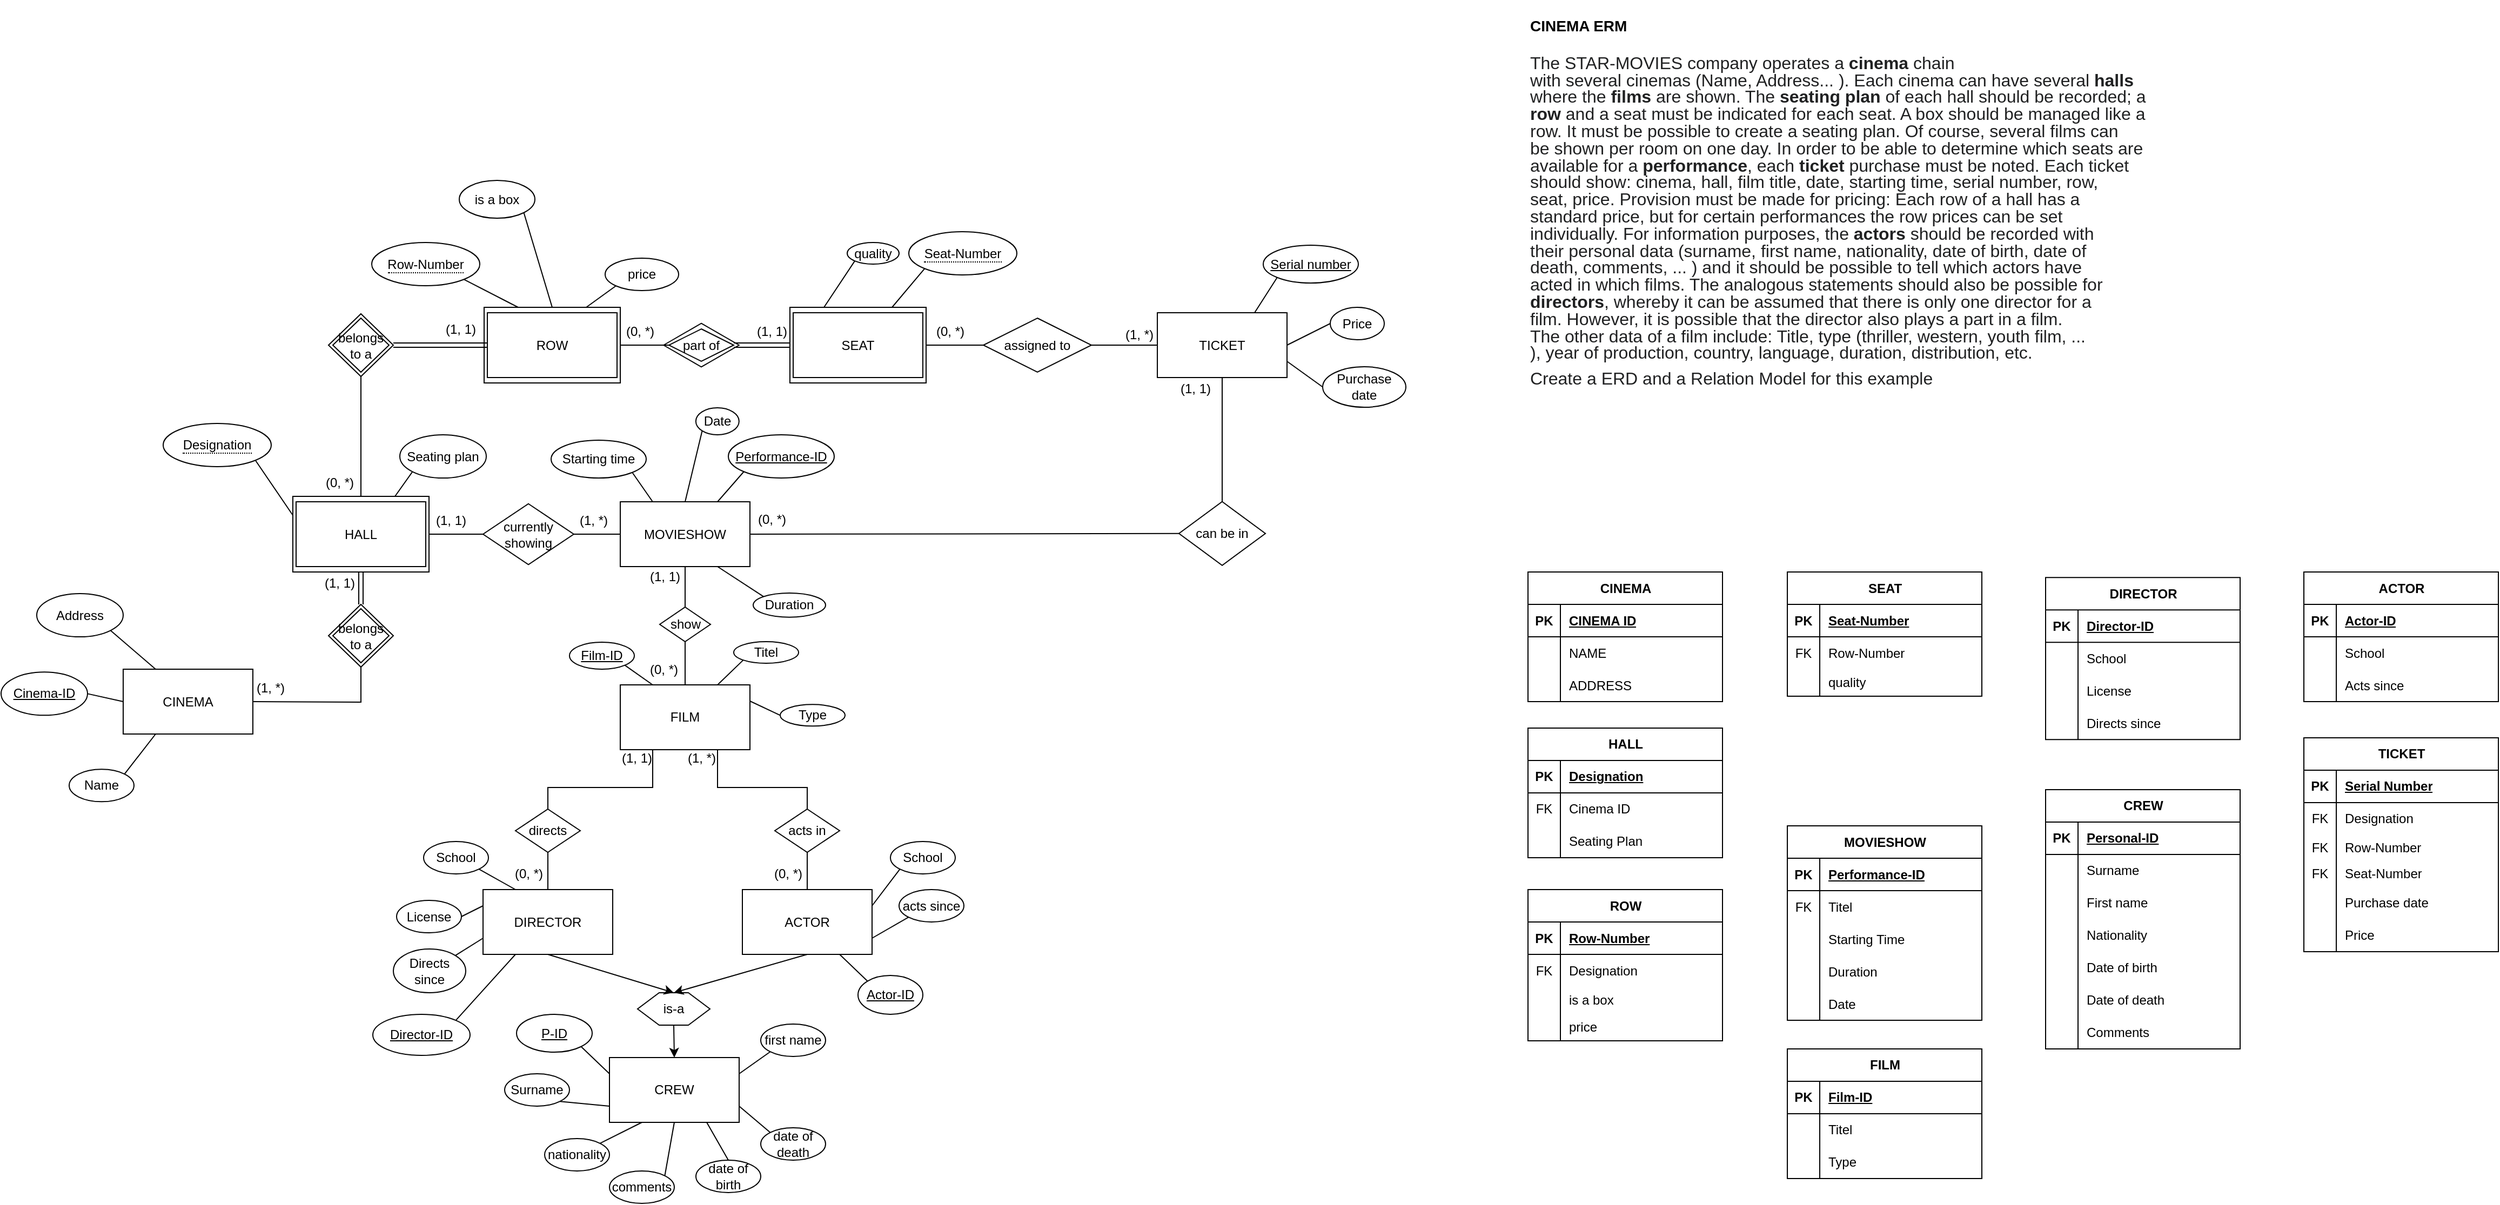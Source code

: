 <mxfile version="24.7.7">
  <diagram name="Seite-1" id="-tbs9R99MU5sMYvW19ob">
    <mxGraphModel dx="2438" dy="1340" grid="1" gridSize="10" guides="1" tooltips="1" connect="1" arrows="1" fold="1" page="0" pageScale="1" pageWidth="1654" pageHeight="1169" math="0" shadow="0">
      <root>
        <mxCell id="0" />
        <mxCell id="1" parent="0" />
        <mxCell id="v5bdnCkCeKgytWKSB4Py-86" value="" style="html=1;whiteSpace=wrap;aspect=fixed;shape=isoRectangle;" parent="1" vertex="1">
          <mxGeometry x="963.09" y="311.55" width="69.83" height="41.9" as="geometry" />
        </mxCell>
        <mxCell id="v5bdnCkCeKgytWKSB4Py-83" value="" style="rounded=0;whiteSpace=wrap;html=1;" parent="1" vertex="1">
          <mxGeometry x="1080" y="297.5" width="126" height="70" as="geometry" />
        </mxCell>
        <mxCell id="v5bdnCkCeKgytWKSB4Py-82" value="" style="rounded=0;whiteSpace=wrap;html=1;" parent="1" vertex="1">
          <mxGeometry x="797" y="297.5" width="126" height="70" as="geometry" />
        </mxCell>
        <mxCell id="v5bdnCkCeKgytWKSB4Py-19" value="" style="rounded=0;whiteSpace=wrap;html=1;" parent="1" vertex="1">
          <mxGeometry x="620" y="472.5" width="126" height="70" as="geometry" />
        </mxCell>
        <mxCell id="GuMBQw5mWaE-lglOih7J-1" value="&lt;h1 style=&quot;margin-top: 0px;&quot;&gt;&lt;font style=&quot;font-size: 14px;&quot;&gt;CINEMA ERM&lt;/font&gt;&lt;/h1&gt;&lt;p style=&quot;margin-top:6.0pt;margin-right:0cm;margin-bottom:6.0pt;&lt;br/&gt;margin-left:0cm;text-align:justify;line-height:115%&quot; class=&quot;MsoNormal&quot;&gt;&lt;span style=&quot;line-height: 115%; font-family: Arial, sans-serif; color: rgb(32, 33, 34);&quot; lang=&quot;EN-US&quot;&gt;&lt;font size=&quot;3&quot; style=&quot;&quot;&gt;The STAR-MOVIES company operates a&lt;b&gt; cinema&lt;/b&gt; chain&lt;br&gt;with several cinemas (Name, Address... ). Each cinema can have several &lt;b&gt;halls&lt;/b&gt;&lt;br&gt;where the &lt;b&gt;films&lt;/b&gt; are shown. The &lt;b&gt;seating plan&lt;/b&gt; of each hall should be recorded; a&lt;br&gt;&lt;b&gt;row&lt;/b&gt; and a seat must be indicated for each seat. A box should be managed like a&lt;br&gt;row. It must be possible to create a seating plan. Of course, several films can&lt;br&gt;be shown per room on one day. In order to be able to determine which seats are&lt;br&gt;available for a &lt;b&gt;performance&lt;/b&gt;, each &lt;b&gt;ticket&lt;/b&gt; purchase must be noted. Each ticket&lt;br&gt;should show: cinema, hall, film title, date, starting time, serial number, row,&lt;br&gt;seat, price. Provision must be made for pricing: Each row of a hall has a&lt;br&gt;standard price, but for certain performances the row prices can be set&lt;br&gt;individually. For information purposes, the &lt;b&gt;actors&lt;/b&gt; should be recorded with&lt;br&gt;their personal data (surname, first name, nationality, date of birth, date of&lt;br&gt;death, comments, ... ) and it should be possible to tell which actors have&lt;br&gt;acted in which films. The analogous statements should also be possible for&lt;br&gt;&lt;b&gt;directors&lt;/b&gt;, whereby it can be assumed that there is only one director for a&lt;br&gt;film. However, it is possible that the director also plays a part in a film.&lt;br&gt;The other data of a film include: Title, type (thriller, western, youth film, ...&lt;br&gt;), year of production, country, language, duration, distribution, etc.&lt;/font&gt;&lt;/span&gt;&lt;/p&gt;&lt;p style=&quot;margin-top:6.0pt;margin-right:0cm;margin-bottom:6.0pt;&lt;br/&gt;margin-left:0cm;text-align:justify;line-height:115%&quot; class=&quot;MsoNormal&quot;&gt;&lt;span style=&quot;line-height: 115%; font-family: Arial, sans-serif; color: rgb(32, 33, 34);&quot; lang=&quot;EN-US&quot;&gt;&lt;font size=&quot;3&quot; style=&quot;&quot;&gt;Create a ERD and a Relation Model for this example&lt;/font&gt;&lt;/span&gt;&lt;/p&gt;" style="text;html=1;whiteSpace=wrap;overflow=hidden;rounded=0;" parent="1" vertex="1">
          <mxGeometry x="1763" y="13" width="581" height="402.5" as="geometry" />
        </mxCell>
        <mxCell id="GuMBQw5mWaE-lglOih7J-2" value="CINEMA" style="rounded=0;whiteSpace=wrap;html=1;" parent="1" vertex="1">
          <mxGeometry x="463" y="632.5" width="120" height="60" as="geometry" />
        </mxCell>
        <mxCell id="GuMBQw5mWaE-lglOih7J-3" value="HALL" style="rounded=0;whiteSpace=wrap;html=1;" parent="1" vertex="1">
          <mxGeometry x="623" y="477.5" width="120" height="60" as="geometry" />
        </mxCell>
        <mxCell id="GuMBQw5mWaE-lglOih7J-4" value="ROW" style="rounded=0;whiteSpace=wrap;html=1;" parent="1" vertex="1">
          <mxGeometry x="800" y="302.5" width="120" height="60" as="geometry" />
        </mxCell>
        <mxCell id="GuMBQw5mWaE-lglOih7J-5" value="SEAT" style="rounded=0;whiteSpace=wrap;html=1;" parent="1" vertex="1">
          <mxGeometry x="1083" y="302.5" width="120" height="60" as="geometry" />
        </mxCell>
        <mxCell id="GuMBQw5mWaE-lglOih7J-9" value="part of" style="rhombus;whiteSpace=wrap;html=1;" parent="1" vertex="1">
          <mxGeometry x="968" y="317.5" width="60" height="30" as="geometry" />
        </mxCell>
        <mxCell id="GuMBQw5mWaE-lglOih7J-14" value="show" style="rhombus;whiteSpace=wrap;html=1;" parent="1" vertex="1">
          <mxGeometry x="959.5" y="575" width="47" height="32" as="geometry" />
        </mxCell>
        <mxCell id="GuMBQw5mWaE-lglOih7J-19" value="ACTOR" style="rounded=0;whiteSpace=wrap;html=1;" parent="1" vertex="1">
          <mxGeometry x="1036" y="836.5" width="120" height="60" as="geometry" />
        </mxCell>
        <mxCell id="GuMBQw5mWaE-lglOih7J-20" value="DIRECTOR" style="rounded=0;whiteSpace=wrap;html=1;" parent="1" vertex="1">
          <mxGeometry x="796" y="836.5" width="120" height="60" as="geometry" />
        </mxCell>
        <mxCell id="GuMBQw5mWaE-lglOih7J-22" value="TICKET" style="whiteSpace=wrap;html=1;" parent="1" vertex="1">
          <mxGeometry x="1420" y="302.5" width="120" height="60" as="geometry" />
        </mxCell>
        <mxCell id="GuMBQw5mWaE-lglOih7J-23" value="FILM" style="whiteSpace=wrap;html=1;" parent="1" vertex="1">
          <mxGeometry x="923" y="647" width="120" height="60" as="geometry" />
        </mxCell>
        <mxCell id="GuMBQw5mWaE-lglOih7J-24" value="directs" style="rhombus;whiteSpace=wrap;html=1;" parent="1" vertex="1">
          <mxGeometry x="826" y="762" width="60" height="40" as="geometry" />
        </mxCell>
        <mxCell id="GuMBQw5mWaE-lglOih7J-25" value="acts in" style="rhombus;whiteSpace=wrap;html=1;" parent="1" vertex="1">
          <mxGeometry x="1066" y="762" width="60" height="40" as="geometry" />
        </mxCell>
        <mxCell id="GuMBQw5mWaE-lglOih7J-26" value="" style="endArrow=none;html=1;rounded=0;entryX=0.5;entryY=1;entryDx=0;entryDy=0;exitX=0.5;exitY=0;exitDx=0;exitDy=0;" parent="1" source="GuMBQw5mWaE-lglOih7J-20" target="GuMBQw5mWaE-lglOih7J-24" edge="1">
          <mxGeometry width="50" height="50" relative="1" as="geometry">
            <mxPoint x="836" y="792" as="sourcePoint" />
            <mxPoint x="856" y="802" as="targetPoint" />
          </mxGeometry>
        </mxCell>
        <mxCell id="GuMBQw5mWaE-lglOih7J-27" value="" style="endArrow=none;html=1;rounded=0;entryX=0.5;entryY=0;entryDx=0;entryDy=0;exitX=0.5;exitY=1;exitDx=0;exitDy=0;" parent="1" source="GuMBQw5mWaE-lglOih7J-25" target="GuMBQw5mWaE-lglOih7J-19" edge="1">
          <mxGeometry width="50" height="50" relative="1" as="geometry">
            <mxPoint x="1096" y="802" as="sourcePoint" />
            <mxPoint x="1096" y="732" as="targetPoint" />
          </mxGeometry>
        </mxCell>
        <mxCell id="GuMBQw5mWaE-lglOih7J-29" value="" style="endArrow=none;html=1;rounded=0;exitX=0.5;exitY=1;exitDx=0;exitDy=0;entryX=0.5;entryY=0;entryDx=0;entryDy=0;" parent="1" source="GuMBQw5mWaE-lglOih7J-14" target="GuMBQw5mWaE-lglOih7J-23" edge="1">
          <mxGeometry width="50" height="50" relative="1" as="geometry">
            <mxPoint x="903" y="707" as="sourcePoint" />
            <mxPoint x="923" y="677" as="targetPoint" />
          </mxGeometry>
        </mxCell>
        <mxCell id="GuMBQw5mWaE-lglOih7J-37" value="" style="endArrow=none;html=1;rounded=0;entryX=0;entryY=0.5;entryDx=0;entryDy=0;exitX=1;exitY=0.5;exitDx=0;exitDy=0;shape=link;" parent="1" source="GuMBQw5mWaE-lglOih7J-9" target="v5bdnCkCeKgytWKSB4Py-83" edge="1">
          <mxGeometry width="50" height="50" relative="1" as="geometry">
            <mxPoint x="1590" y="362.5" as="sourcePoint" />
            <mxPoint x="923" y="537.5" as="targetPoint" />
          </mxGeometry>
        </mxCell>
        <mxCell id="GuMBQw5mWaE-lglOih7J-39" value="assigned to" style="rhombus;whiteSpace=wrap;html=1;" parent="1" vertex="1">
          <mxGeometry x="1259" y="307.5" width="100" height="50" as="geometry" />
        </mxCell>
        <mxCell id="GuMBQw5mWaE-lglOih7J-49" value="&lt;u&gt;Cinema-ID&lt;/u&gt;" style="ellipse;whiteSpace=wrap;html=1;" parent="1" vertex="1">
          <mxGeometry x="350" y="635.18" width="80" height="40" as="geometry" />
        </mxCell>
        <mxCell id="GuMBQw5mWaE-lglOih7J-50" value="Address" style="ellipse;whiteSpace=wrap;html=1;" parent="1" vertex="1">
          <mxGeometry x="383" y="562.5" width="80" height="40" as="geometry" />
        </mxCell>
        <mxCell id="GuMBQw5mWaE-lglOih7J-51" value="Name" style="ellipse;whiteSpace=wrap;html=1;" parent="1" vertex="1">
          <mxGeometry x="413" y="725.18" width="60" height="30" as="geometry" />
        </mxCell>
        <mxCell id="GuMBQw5mWaE-lglOih7J-52" value="" style="endArrow=none;html=1;rounded=0;exitX=1;exitY=0.5;exitDx=0;exitDy=0;entryX=0;entryY=0.5;entryDx=0;entryDy=0;" parent="1" source="GuMBQw5mWaE-lglOih7J-49" target="GuMBQw5mWaE-lglOih7J-2" edge="1">
          <mxGeometry width="50" height="50" relative="1" as="geometry">
            <mxPoint x="443" y="635.18" as="sourcePoint" />
            <mxPoint x="463" y="605.18" as="targetPoint" />
          </mxGeometry>
        </mxCell>
        <mxCell id="GuMBQw5mWaE-lglOih7J-56" value="" style="endArrow=none;html=1;rounded=0;entryX=1;entryY=1;entryDx=0;entryDy=0;exitX=0.25;exitY=0;exitDx=0;exitDy=0;" parent="1" source="GuMBQw5mWaE-lglOih7J-2" target="GuMBQw5mWaE-lglOih7J-50" edge="1">
          <mxGeometry width="50" height="50" relative="1" as="geometry">
            <mxPoint x="523" y="625.18" as="sourcePoint" />
            <mxPoint x="461.284" y="599.822" as="targetPoint" />
          </mxGeometry>
        </mxCell>
        <mxCell id="GuMBQw5mWaE-lglOih7J-57" value="" style="endArrow=none;html=1;rounded=0;entryX=0.25;entryY=1;entryDx=0;entryDy=0;exitX=1;exitY=0;exitDx=0;exitDy=0;" parent="1" source="GuMBQw5mWaE-lglOih7J-51" target="GuMBQw5mWaE-lglOih7J-2" edge="1">
          <mxGeometry width="50" height="50" relative="1" as="geometry">
            <mxPoint x="453" y="745.18" as="sourcePoint" />
            <mxPoint x="503" y="695.18" as="targetPoint" />
          </mxGeometry>
        </mxCell>
        <mxCell id="GuMBQw5mWaE-lglOih7J-62" value="acts since" style="ellipse;whiteSpace=wrap;html=1;" parent="1" vertex="1">
          <mxGeometry x="1181" y="836.5" width="60" height="30" as="geometry" />
        </mxCell>
        <mxCell id="GuMBQw5mWaE-lglOih7J-69" value="" style="endArrow=none;html=1;rounded=0;entryX=1;entryY=0.75;entryDx=0;entryDy=0;exitX=0;exitY=1;exitDx=0;exitDy=0;" parent="1" source="GuMBQw5mWaE-lglOih7J-62" target="GuMBQw5mWaE-lglOih7J-19" edge="1">
          <mxGeometry width="50" height="50" relative="1" as="geometry">
            <mxPoint x="1116" y="946.5" as="sourcePoint" />
            <mxPoint x="1166" y="896.5" as="targetPoint" />
          </mxGeometry>
        </mxCell>
        <mxCell id="GuMBQw5mWaE-lglOih7J-70" value="School" style="ellipse;whiteSpace=wrap;html=1;" parent="1" vertex="1">
          <mxGeometry x="741" y="792" width="60" height="30" as="geometry" />
        </mxCell>
        <mxCell id="GuMBQw5mWaE-lglOih7J-71" value="License" style="ellipse;whiteSpace=wrap;html=1;" parent="1" vertex="1">
          <mxGeometry x="716" y="846.5" width="60" height="30" as="geometry" />
        </mxCell>
        <mxCell id="GuMBQw5mWaE-lglOih7J-72" value="Directs since" style="ellipse;whiteSpace=wrap;html=1;" parent="1" vertex="1">
          <mxGeometry x="713" y="891.5" width="67" height="40.5" as="geometry" />
        </mxCell>
        <mxCell id="GuMBQw5mWaE-lglOih7J-77" value="" style="endArrow=none;html=1;rounded=0;exitX=1;exitY=0.5;exitDx=0;exitDy=0;entryX=0;entryY=0.25;entryDx=0;entryDy=0;" parent="1" source="GuMBQw5mWaE-lglOih7J-71" target="GuMBQw5mWaE-lglOih7J-20" edge="1">
          <mxGeometry width="50" height="50" relative="1" as="geometry">
            <mxPoint x="813" y="886.5" as="sourcePoint" />
            <mxPoint x="863" y="836.5" as="targetPoint" />
          </mxGeometry>
        </mxCell>
        <mxCell id="GuMBQw5mWaE-lglOih7J-78" value="" style="endArrow=none;html=1;rounded=0;exitX=1;exitY=1;exitDx=0;exitDy=0;entryX=0.25;entryY=0;entryDx=0;entryDy=0;" parent="1" source="GuMBQw5mWaE-lglOih7J-70" target="GuMBQw5mWaE-lglOih7J-20" edge="1">
          <mxGeometry width="50" height="50" relative="1" as="geometry">
            <mxPoint x="776" y="836.5" as="sourcePoint" />
            <mxPoint x="826" y="786.5" as="targetPoint" />
          </mxGeometry>
        </mxCell>
        <mxCell id="GuMBQw5mWaE-lglOih7J-79" value="" style="endArrow=none;html=1;rounded=0;exitX=1;exitY=0;exitDx=0;exitDy=0;entryX=0;entryY=0.75;entryDx=0;entryDy=0;" parent="1" source="GuMBQw5mWaE-lglOih7J-72" target="GuMBQw5mWaE-lglOih7J-20" edge="1">
          <mxGeometry width="50" height="50" relative="1" as="geometry">
            <mxPoint x="814.724" y="901.155" as="sourcePoint" />
            <mxPoint x="873" y="866.5" as="targetPoint" />
          </mxGeometry>
        </mxCell>
        <mxCell id="GuMBQw5mWaE-lglOih7J-83" value="Titel" style="ellipse;whiteSpace=wrap;html=1;" parent="1" vertex="1">
          <mxGeometry x="1028" y="607" width="60" height="20" as="geometry" />
        </mxCell>
        <mxCell id="GuMBQw5mWaE-lglOih7J-84" value="&lt;u&gt;Film-ID&lt;/u&gt;" style="ellipse;whiteSpace=wrap;html=1;" parent="1" vertex="1">
          <mxGeometry x="876" y="607.5" width="60" height="25" as="geometry" />
        </mxCell>
        <mxCell id="GuMBQw5mWaE-lglOih7J-85" value="" style="endArrow=none;html=1;rounded=0;entryX=1;entryY=1;entryDx=0;entryDy=0;exitX=0.25;exitY=0;exitDx=0;exitDy=0;" parent="1" source="GuMBQw5mWaE-lglOih7J-23" target="GuMBQw5mWaE-lglOih7J-84" edge="1">
          <mxGeometry width="50" height="50" relative="1" as="geometry">
            <mxPoint x="903" y="657" as="sourcePoint" />
            <mxPoint x="953" y="607" as="targetPoint" />
          </mxGeometry>
        </mxCell>
        <mxCell id="GuMBQw5mWaE-lglOih7J-86" value="" style="endArrow=none;html=1;rounded=0;exitX=0.75;exitY=0;exitDx=0;exitDy=0;entryX=0;entryY=1;entryDx=0;entryDy=0;" parent="1" source="GuMBQw5mWaE-lglOih7J-23" target="GuMBQw5mWaE-lglOih7J-83" edge="1">
          <mxGeometry width="50" height="50" relative="1" as="geometry">
            <mxPoint x="1023" y="647" as="sourcePoint" />
            <mxPoint x="1073" y="597" as="targetPoint" />
          </mxGeometry>
        </mxCell>
        <mxCell id="GuMBQw5mWaE-lglOih7J-93" value="is a box" style="ellipse;whiteSpace=wrap;html=1;" parent="1" vertex="1">
          <mxGeometry x="774" y="180" width="70" height="35" as="geometry" />
        </mxCell>
        <mxCell id="GuMBQw5mWaE-lglOih7J-97" value="&lt;u&gt;Serial number&lt;/u&gt;" style="ellipse;whiteSpace=wrap;html=1;" parent="1" vertex="1">
          <mxGeometry x="1518" y="240" width="88" height="35" as="geometry" />
        </mxCell>
        <mxCell id="GuMBQw5mWaE-lglOih7J-98" value="" style="endArrow=none;html=1;rounded=0;exitX=0.75;exitY=0;exitDx=0;exitDy=0;entryX=0;entryY=1;entryDx=0;entryDy=0;" parent="1" source="GuMBQw5mWaE-lglOih7J-22" target="GuMBQw5mWaE-lglOih7J-97" edge="1">
          <mxGeometry width="50" height="50" relative="1" as="geometry">
            <mxPoint x="1488" y="307.5" as="sourcePoint" />
            <mxPoint x="1538" y="257.5" as="targetPoint" />
          </mxGeometry>
        </mxCell>
        <mxCell id="GuMBQw5mWaE-lglOih7J-101" value="Purchase date" style="ellipse;whiteSpace=wrap;html=1;" parent="1" vertex="1">
          <mxGeometry x="1573" y="352.5" width="77" height="37.5" as="geometry" />
        </mxCell>
        <mxCell id="GuMBQw5mWaE-lglOih7J-102" value="" style="endArrow=none;html=1;rounded=0;exitX=1;exitY=0.75;exitDx=0;exitDy=0;entryX=0;entryY=0.5;entryDx=0;entryDy=0;" parent="1" source="GuMBQw5mWaE-lglOih7J-22" target="GuMBQw5mWaE-lglOih7J-101" edge="1">
          <mxGeometry width="50" height="50" relative="1" as="geometry">
            <mxPoint x="1538" y="437.5" as="sourcePoint" />
            <mxPoint x="1588" y="387.5" as="targetPoint" />
          </mxGeometry>
        </mxCell>
        <mxCell id="GuMBQw5mWaE-lglOih7J-109" value="Price" style="ellipse;whiteSpace=wrap;html=1;" parent="1" vertex="1">
          <mxGeometry x="1580" y="297.5" width="50" height="30" as="geometry" />
        </mxCell>
        <mxCell id="GuMBQw5mWaE-lglOih7J-112" value="Starting time" style="ellipse;whiteSpace=wrap;html=1;" parent="1" vertex="1">
          <mxGeometry x="859" y="420.5" width="88" height="35" as="geometry" />
        </mxCell>
        <mxCell id="GuMBQw5mWaE-lglOih7J-113" value="" style="endArrow=none;html=1;rounded=0;exitX=1;exitY=1;exitDx=0;exitDy=0;entryX=0.25;entryY=0;entryDx=0;entryDy=0;" parent="1" source="GuMBQw5mWaE-lglOih7J-112" target="v5bdnCkCeKgytWKSB4Py-90" edge="1">
          <mxGeometry width="50" height="50" relative="1" as="geometry">
            <mxPoint x="1468" y="287.5" as="sourcePoint" />
            <mxPoint x="1518" y="237.5" as="targetPoint" />
          </mxGeometry>
        </mxCell>
        <mxCell id="GuMBQw5mWaE-lglOih7J-116" value="" style="endArrow=none;html=1;rounded=0;entryX=0;entryY=0.5;entryDx=0;entryDy=0;exitX=1;exitY=0.5;exitDx=0;exitDy=0;" parent="1" source="GuMBQw5mWaE-lglOih7J-22" target="GuMBQw5mWaE-lglOih7J-109" edge="1">
          <mxGeometry width="50" height="50" relative="1" as="geometry">
            <mxPoint x="1168" y="427.5" as="sourcePoint" />
            <mxPoint x="1218" y="377.5" as="targetPoint" />
          </mxGeometry>
        </mxCell>
        <mxCell id="v5bdnCkCeKgytWKSB4Py-1" value="price" style="ellipse;whiteSpace=wrap;html=1;" parent="1" vertex="1">
          <mxGeometry x="909" y="252" width="68" height="30" as="geometry" />
        </mxCell>
        <mxCell id="v5bdnCkCeKgytWKSB4Py-3" value="quality" style="ellipse;whiteSpace=wrap;html=1;" parent="1" vertex="1">
          <mxGeometry x="1133" y="237.5" width="48" height="20" as="geometry" />
        </mxCell>
        <mxCell id="v5bdnCkCeKgytWKSB4Py-5" value="" style="endArrow=none;html=1;rounded=0;entryX=0;entryY=1;entryDx=0;entryDy=0;exitX=0.25;exitY=0;exitDx=0;exitDy=0;" parent="1" source="v5bdnCkCeKgytWKSB4Py-83" target="v5bdnCkCeKgytWKSB4Py-3" edge="1">
          <mxGeometry width="50" height="50" relative="1" as="geometry">
            <mxPoint x="1110" y="292.5" as="sourcePoint" />
            <mxPoint x="1524" y="32.5" as="targetPoint" />
          </mxGeometry>
        </mxCell>
        <mxCell id="v5bdnCkCeKgytWKSB4Py-6" value="" style="endArrow=none;html=1;rounded=0;exitX=0.75;exitY=0;exitDx=0;exitDy=0;entryX=0;entryY=1;entryDx=0;entryDy=0;" parent="1" source="v5bdnCkCeKgytWKSB4Py-82" target="v5bdnCkCeKgytWKSB4Py-1" edge="1">
          <mxGeometry width="50" height="50" relative="1" as="geometry">
            <mxPoint x="1356" y="-17.5" as="sourcePoint" />
            <mxPoint x="1579" y="-27.5" as="targetPoint" />
          </mxGeometry>
        </mxCell>
        <mxCell id="v5bdnCkCeKgytWKSB4Py-9" value="" style="endArrow=none;html=1;rounded=0;entryX=0;entryY=0.5;entryDx=0;entryDy=0;exitX=1;exitY=0.5;exitDx=0;exitDy=0;" parent="1" source="v5bdnCkCeKgytWKSB4Py-82" target="GuMBQw5mWaE-lglOih7J-9" edge="1">
          <mxGeometry width="50" height="50" relative="1" as="geometry">
            <mxPoint x="920" y="332.5" as="sourcePoint" />
            <mxPoint x="780" y="477.5" as="targetPoint" />
          </mxGeometry>
        </mxCell>
        <mxCell id="v5bdnCkCeKgytWKSB4Py-13" value="" style="endArrow=none;html=1;rounded=0;entryX=0;entryY=0.5;entryDx=0;entryDy=0;exitX=1;exitY=0.5;exitDx=0;exitDy=0;shape=link;" parent="1" source="v5bdnCkCeKgytWKSB4Py-98" target="GuMBQw5mWaE-lglOih7J-4" edge="1">
          <mxGeometry width="50" height="50" relative="1" as="geometry">
            <mxPoint x="718" y="332.5" as="sourcePoint" />
            <mxPoint x="820" y="467.5" as="targetPoint" />
          </mxGeometry>
        </mxCell>
        <mxCell id="v5bdnCkCeKgytWKSB4Py-14" value="" style="endArrow=none;html=1;rounded=0;entryX=0.5;entryY=1;entryDx=0;entryDy=0;exitX=0.5;exitY=0;exitDx=0;exitDy=0;" parent="1" source="v5bdnCkCeKgytWKSB4Py-19" target="v5bdnCkCeKgytWKSB4Py-98" edge="1">
          <mxGeometry width="50" height="50" relative="1" as="geometry">
            <mxPoint x="660" y="447.5" as="sourcePoint" />
            <mxPoint x="683" y="357.5" as="targetPoint" />
          </mxGeometry>
        </mxCell>
        <mxCell id="v5bdnCkCeKgytWKSB4Py-17" value="(1, 1)" style="text;html=1;align=center;verticalAlign=middle;resizable=0;points=[];autosize=1;strokeColor=none;fillColor=none;" parent="1" vertex="1">
          <mxGeometry x="1038" y="305" width="50" height="30" as="geometry" />
        </mxCell>
        <mxCell id="v5bdnCkCeKgytWKSB4Py-18" value="(1, *)" style="text;html=1;align=center;verticalAlign=middle;resizable=0;points=[];autosize=1;strokeColor=none;fillColor=none;" parent="1" vertex="1">
          <mxGeometry x="574" y="635.18" width="50" height="30" as="geometry" />
        </mxCell>
        <mxCell id="v5bdnCkCeKgytWKSB4Py-24" value="CREW" style="rounded=0;whiteSpace=wrap;html=1;" parent="1" vertex="1">
          <mxGeometry x="913" y="992" width="120" height="60" as="geometry" />
        </mxCell>
        <mxCell id="v5bdnCkCeKgytWKSB4Py-26" value="Surname" style="ellipse;whiteSpace=wrap;html=1;" parent="1" vertex="1">
          <mxGeometry x="816" y="1007" width="60" height="30" as="geometry" />
        </mxCell>
        <mxCell id="v5bdnCkCeKgytWKSB4Py-27" value="first name" style="ellipse;whiteSpace=wrap;html=1;" parent="1" vertex="1">
          <mxGeometry x="1053" y="961" width="60" height="30" as="geometry" />
        </mxCell>
        <mxCell id="v5bdnCkCeKgytWKSB4Py-28" value="nationality" style="ellipse;whiteSpace=wrap;html=1;" parent="1" vertex="1">
          <mxGeometry x="853" y="1067" width="60" height="30" as="geometry" />
        </mxCell>
        <mxCell id="v5bdnCkCeKgytWKSB4Py-29" value="date of birth" style="ellipse;whiteSpace=wrap;html=1;" parent="1" vertex="1">
          <mxGeometry x="993" y="1087" width="60" height="30" as="geometry" />
        </mxCell>
        <mxCell id="v5bdnCkCeKgytWKSB4Py-30" value="date of death" style="ellipse;whiteSpace=wrap;html=1;" parent="1" vertex="1">
          <mxGeometry x="1053" y="1057" width="60" height="30" as="geometry" />
        </mxCell>
        <mxCell id="v5bdnCkCeKgytWKSB4Py-31" value="comments" style="ellipse;whiteSpace=wrap;html=1;" parent="1" vertex="1">
          <mxGeometry x="913" y="1097" width="60" height="30" as="geometry" />
        </mxCell>
        <mxCell id="v5bdnCkCeKgytWKSB4Py-32" value="" style="endArrow=none;html=1;rounded=0;exitX=0;exitY=0.75;exitDx=0;exitDy=0;entryX=1;entryY=1;entryDx=0;entryDy=0;" parent="1" source="v5bdnCkCeKgytWKSB4Py-24" target="v5bdnCkCeKgytWKSB4Py-26" edge="1">
          <mxGeometry width="50" height="50" relative="1" as="geometry">
            <mxPoint x="1033" y="937" as="sourcePoint" />
            <mxPoint x="1083" y="887" as="targetPoint" />
          </mxGeometry>
        </mxCell>
        <mxCell id="v5bdnCkCeKgytWKSB4Py-33" value="" style="endArrow=none;html=1;rounded=0;exitX=1;exitY=0.25;exitDx=0;exitDy=0;entryX=0;entryY=1;entryDx=0;entryDy=0;" parent="1" source="v5bdnCkCeKgytWKSB4Py-24" target="v5bdnCkCeKgytWKSB4Py-27" edge="1">
          <mxGeometry width="50" height="50" relative="1" as="geometry">
            <mxPoint x="1033" y="937" as="sourcePoint" />
            <mxPoint x="1083" y="887" as="targetPoint" />
          </mxGeometry>
        </mxCell>
        <mxCell id="v5bdnCkCeKgytWKSB4Py-34" value="" style="endArrow=none;html=1;rounded=0;exitX=1;exitY=0;exitDx=0;exitDy=0;entryX=0.25;entryY=1;entryDx=0;entryDy=0;" parent="1" source="v5bdnCkCeKgytWKSB4Py-28" target="v5bdnCkCeKgytWKSB4Py-24" edge="1">
          <mxGeometry width="50" height="50" relative="1" as="geometry">
            <mxPoint x="1033" y="937" as="sourcePoint" />
            <mxPoint x="1083" y="887" as="targetPoint" />
          </mxGeometry>
        </mxCell>
        <mxCell id="v5bdnCkCeKgytWKSB4Py-35" value="" style="endArrow=none;html=1;rounded=0;entryX=0.5;entryY=1;entryDx=0;entryDy=0;exitX=1;exitY=0;exitDx=0;exitDy=0;" parent="1" source="v5bdnCkCeKgytWKSB4Py-31" target="v5bdnCkCeKgytWKSB4Py-24" edge="1">
          <mxGeometry width="50" height="50" relative="1" as="geometry">
            <mxPoint x="913" y="1117" as="sourcePoint" />
            <mxPoint x="963" y="1067" as="targetPoint" />
          </mxGeometry>
        </mxCell>
        <mxCell id="v5bdnCkCeKgytWKSB4Py-36" value="" style="endArrow=none;html=1;rounded=0;entryX=0.75;entryY=1;entryDx=0;entryDy=0;exitX=0.5;exitY=0;exitDx=0;exitDy=0;" parent="1" source="v5bdnCkCeKgytWKSB4Py-29" target="v5bdnCkCeKgytWKSB4Py-24" edge="1">
          <mxGeometry width="50" height="50" relative="1" as="geometry">
            <mxPoint x="963" y="1097" as="sourcePoint" />
            <mxPoint x="1013" y="1047" as="targetPoint" />
          </mxGeometry>
        </mxCell>
        <mxCell id="v5bdnCkCeKgytWKSB4Py-37" value="" style="endArrow=none;html=1;rounded=0;entryX=1;entryY=0.75;entryDx=0;entryDy=0;exitX=0;exitY=0;exitDx=0;exitDy=0;" parent="1" source="v5bdnCkCeKgytWKSB4Py-30" target="v5bdnCkCeKgytWKSB4Py-24" edge="1">
          <mxGeometry width="50" height="50" relative="1" as="geometry">
            <mxPoint x="993" y="1097" as="sourcePoint" />
            <mxPoint x="1043" y="1047" as="targetPoint" />
          </mxGeometry>
        </mxCell>
        <mxCell id="v5bdnCkCeKgytWKSB4Py-48" value="(1, 1)" style="text;html=1;align=center;verticalAlign=middle;resizable=0;points=[];autosize=1;strokeColor=none;fillColor=none;" parent="1" vertex="1">
          <mxGeometry x="939" y="532" width="50" height="30" as="geometry" />
        </mxCell>
        <mxCell id="v5bdnCkCeKgytWKSB4Py-49" value="(0, *)" style="text;html=1;align=center;verticalAlign=middle;resizable=0;points=[];autosize=1;strokeColor=none;fillColor=none;" parent="1" vertex="1">
          <mxGeometry x="938" y="617.5" width="50" height="30" as="geometry" />
        </mxCell>
        <mxCell id="v5bdnCkCeKgytWKSB4Py-53" value="(0, *)" style="text;html=1;align=center;verticalAlign=middle;resizable=0;points=[];autosize=1;strokeColor=none;fillColor=none;" parent="1" vertex="1">
          <mxGeometry x="916" y="305" width="50" height="30" as="geometry" />
        </mxCell>
        <mxCell id="v5bdnCkCeKgytWKSB4Py-55" value="&lt;u&gt;P-ID&lt;br&gt;&lt;/u&gt;" style="ellipse;whiteSpace=wrap;html=1;" parent="1" vertex="1">
          <mxGeometry x="827" y="952" width="70" height="35" as="geometry" />
        </mxCell>
        <mxCell id="v5bdnCkCeKgytWKSB4Py-56" value="" style="endArrow=none;html=1;rounded=0;exitX=1;exitY=1;exitDx=0;exitDy=0;entryX=0;entryY=0.25;entryDx=0;entryDy=0;" parent="1" source="v5bdnCkCeKgytWKSB4Py-55" target="v5bdnCkCeKgytWKSB4Py-24" edge="1">
          <mxGeometry width="50" height="50" relative="1" as="geometry">
            <mxPoint x="866" y="1027" as="sourcePoint" />
            <mxPoint x="916" y="977" as="targetPoint" />
          </mxGeometry>
        </mxCell>
        <mxCell id="v5bdnCkCeKgytWKSB4Py-59" value="(0, *)" style="text;html=1;align=center;verticalAlign=middle;resizable=0;points=[];autosize=1;strokeColor=none;fillColor=none;" parent="1" vertex="1">
          <mxGeometry x="1203" y="305" width="50" height="30" as="geometry" />
        </mxCell>
        <mxCell id="v5bdnCkCeKgytWKSB4Py-60" value="(1, 1)" style="text;html=1;align=center;verticalAlign=middle;resizable=0;points=[];autosize=1;strokeColor=none;fillColor=none;" parent="1" vertex="1">
          <mxGeometry x="750" y="302.5" width="50" height="30" as="geometry" />
        </mxCell>
        <mxCell id="v5bdnCkCeKgytWKSB4Py-62" value="(0, *)" style="text;html=1;align=center;verticalAlign=middle;resizable=0;points=[];autosize=1;strokeColor=none;fillColor=none;" parent="1" vertex="1">
          <mxGeometry x="638" y="445" width="50" height="30" as="geometry" />
        </mxCell>
        <mxCell id="v5bdnCkCeKgytWKSB4Py-64" value="" style="endArrow=none;html=1;rounded=0;exitX=1;exitY=1;exitDx=0;exitDy=0;entryX=0;entryY=0.25;entryDx=0;entryDy=0;" parent="1" source="v5bdnCkCeKgytWKSB4Py-94" target="v5bdnCkCeKgytWKSB4Py-19" edge="1">
          <mxGeometry width="50" height="50" relative="1" as="geometry">
            <mxPoint x="598.284" y="469.142" as="sourcePoint" />
            <mxPoint x="590" y="482.5" as="targetPoint" />
          </mxGeometry>
        </mxCell>
        <mxCell id="v5bdnCkCeKgytWKSB4Py-67" value="" style="endArrow=none;html=1;rounded=0;exitX=0.75;exitY=0;exitDx=0;exitDy=0;entryX=0;entryY=1;entryDx=0;entryDy=0;" parent="1" source="v5bdnCkCeKgytWKSB4Py-83" target="v5bdnCkCeKgytWKSB4Py-96" edge="1">
          <mxGeometry width="50" height="50" relative="1" as="geometry">
            <mxPoint x="852.5" y="-57.5" as="sourcePoint" />
            <mxPoint x="1202.282" y="266.703" as="targetPoint" />
          </mxGeometry>
        </mxCell>
        <mxCell id="v5bdnCkCeKgytWKSB4Py-68" value="" style="endArrow=none;html=1;rounded=0;exitX=0.25;exitY=0;exitDx=0;exitDy=0;entryX=1;entryY=1;entryDx=0;entryDy=0;" parent="1" source="v5bdnCkCeKgytWKSB4Py-82" target="v5bdnCkCeKgytWKSB4Py-95" edge="1">
          <mxGeometry width="50" height="50" relative="1" as="geometry">
            <mxPoint x="991.5" y="-57.5" as="sourcePoint" />
            <mxPoint x="790.606" y="266.756" as="targetPoint" />
          </mxGeometry>
        </mxCell>
        <mxCell id="v5bdnCkCeKgytWKSB4Py-69" value="" style="endArrow=none;html=1;rounded=0;exitX=0.5;exitY=0;exitDx=0;exitDy=0;entryX=0.25;entryY=1;entryDx=0;entryDy=0;" parent="1" source="GuMBQw5mWaE-lglOih7J-24" target="GuMBQw5mWaE-lglOih7J-23" edge="1">
          <mxGeometry width="50" height="50" relative="1" as="geometry">
            <mxPoint x="1080" y="762" as="sourcePoint" />
            <mxPoint x="1130" y="712" as="targetPoint" />
            <Array as="points">
              <mxPoint x="856" y="742" />
              <mxPoint x="953" y="742" />
            </Array>
          </mxGeometry>
        </mxCell>
        <mxCell id="v5bdnCkCeKgytWKSB4Py-70" value="" style="endArrow=none;html=1;rounded=0;exitX=0.5;exitY=0;exitDx=0;exitDy=0;entryX=0.75;entryY=1;entryDx=0;entryDy=0;" parent="1" source="GuMBQw5mWaE-lglOih7J-25" target="GuMBQw5mWaE-lglOih7J-23" edge="1">
          <mxGeometry width="50" height="50" relative="1" as="geometry">
            <mxPoint x="1080" y="762" as="sourcePoint" />
            <mxPoint x="1130" y="712" as="targetPoint" />
            <Array as="points">
              <mxPoint x="1096" y="742" />
              <mxPoint x="1013" y="742" />
            </Array>
          </mxGeometry>
        </mxCell>
        <mxCell id="v5bdnCkCeKgytWKSB4Py-71" value="is-a" style="shape=hexagon;perimeter=hexagonPerimeter2;whiteSpace=wrap;html=1;fixedSize=1;" parent="1" vertex="1">
          <mxGeometry x="939" y="932" width="67" height="30" as="geometry" />
        </mxCell>
        <mxCell id="v5bdnCkCeKgytWKSB4Py-72" value="" style="endArrow=classic;html=1;rounded=0;exitX=0.5;exitY=1;exitDx=0;exitDy=0;entryX=0.5;entryY=0;entryDx=0;entryDy=0;" parent="1" source="GuMBQw5mWaE-lglOih7J-19" target="v5bdnCkCeKgytWKSB4Py-71" edge="1">
          <mxGeometry width="50" height="50" relative="1" as="geometry">
            <mxPoint x="1063" y="982" as="sourcePoint" />
            <mxPoint x="1113" y="932" as="targetPoint" />
          </mxGeometry>
        </mxCell>
        <mxCell id="v5bdnCkCeKgytWKSB4Py-73" value="" style="endArrow=classic;html=1;rounded=0;exitX=0.5;exitY=1;exitDx=0;exitDy=0;entryX=0.5;entryY=0;entryDx=0;entryDy=0;" parent="1" source="GuMBQw5mWaE-lglOih7J-20" target="v5bdnCkCeKgytWKSB4Py-71" edge="1">
          <mxGeometry width="50" height="50" relative="1" as="geometry">
            <mxPoint x="883" y="1052" as="sourcePoint" />
            <mxPoint x="933" y="1002" as="targetPoint" />
          </mxGeometry>
        </mxCell>
        <mxCell id="v5bdnCkCeKgytWKSB4Py-74" value="" style="endArrow=classic;html=1;rounded=0;exitX=0.5;exitY=1;exitDx=0;exitDy=0;entryX=0.5;entryY=0;entryDx=0;entryDy=0;" parent="1" source="v5bdnCkCeKgytWKSB4Py-71" target="v5bdnCkCeKgytWKSB4Py-24" edge="1">
          <mxGeometry width="50" height="50" relative="1" as="geometry">
            <mxPoint x="1013" y="1032" as="sourcePoint" />
            <mxPoint x="1063" y="982" as="targetPoint" />
          </mxGeometry>
        </mxCell>
        <mxCell id="v5bdnCkCeKgytWKSB4Py-76" value="School" style="ellipse;whiteSpace=wrap;html=1;" parent="1" vertex="1">
          <mxGeometry x="1173" y="792" width="60" height="30" as="geometry" />
        </mxCell>
        <mxCell id="v5bdnCkCeKgytWKSB4Py-77" value="" style="endArrow=none;html=1;rounded=0;exitX=1;exitY=0.25;exitDx=0;exitDy=0;entryX=0;entryY=1;entryDx=0;entryDy=0;" parent="1" source="GuMBQw5mWaE-lglOih7J-19" target="v5bdnCkCeKgytWKSB4Py-76" edge="1">
          <mxGeometry width="50" height="50" relative="1" as="geometry">
            <mxPoint x="1150" y="942" as="sourcePoint" />
            <mxPoint x="1200" y="892" as="targetPoint" />
          </mxGeometry>
        </mxCell>
        <mxCell id="v5bdnCkCeKgytWKSB4Py-81" value="" style="endArrow=none;html=1;rounded=0;exitX=0.5;exitY=0;exitDx=0;exitDy=0;entryX=0.5;entryY=1;entryDx=0;entryDy=0;shape=link;" parent="1" source="v5bdnCkCeKgytWKSB4Py-99" target="v5bdnCkCeKgytWKSB4Py-19" edge="1">
          <mxGeometry width="50" height="50" relative="1" as="geometry">
            <mxPoint x="683" y="562.5" as="sourcePoint" />
            <mxPoint x="720" y="522.5" as="targetPoint" />
          </mxGeometry>
        </mxCell>
        <mxCell id="v5bdnCkCeKgytWKSB4Py-84" value="" style="endArrow=none;html=1;rounded=0;exitX=0.5;exitY=1;exitDx=0;exitDy=0;entryX=0.5;entryY=0;entryDx=0;entryDy=0;" parent="1" source="v5bdnCkCeKgytWKSB4Py-90" target="GuMBQw5mWaE-lglOih7J-14" edge="1">
          <mxGeometry width="50" height="50" relative="1" as="geometry">
            <mxPoint x="857" y="692" as="sourcePoint" />
            <mxPoint x="907" y="642" as="targetPoint" />
          </mxGeometry>
        </mxCell>
        <mxCell id="v5bdnCkCeKgytWKSB4Py-85" value="" style="endArrow=none;html=1;rounded=0;entryX=1;entryY=1;entryDx=0;entryDy=0;exitX=0.5;exitY=0;exitDx=0;exitDy=0;" parent="1" source="v5bdnCkCeKgytWKSB4Py-82" target="GuMBQw5mWaE-lglOih7J-93" edge="1">
          <mxGeometry width="50" height="50" relative="1" as="geometry">
            <mxPoint x="804.5" y="-23.75" as="sourcePoint" />
            <mxPoint x="861" y="262.5" as="targetPoint" />
          </mxGeometry>
        </mxCell>
        <mxCell id="v5bdnCkCeKgytWKSB4Py-87" value="" style="endArrow=none;html=1;rounded=0;exitX=1;exitY=0.5;exitDx=0;exitDy=0;entryX=0;entryY=0.5;entryDx=0;entryDy=0;" parent="1" source="v5bdnCkCeKgytWKSB4Py-83" target="GuMBQw5mWaE-lglOih7J-39" edge="1">
          <mxGeometry width="50" height="50" relative="1" as="geometry">
            <mxPoint x="1210" y="352.5" as="sourcePoint" />
            <mxPoint x="1260" y="302.5" as="targetPoint" />
          </mxGeometry>
        </mxCell>
        <mxCell id="v5bdnCkCeKgytWKSB4Py-88" value="" style="endArrow=none;html=1;rounded=0;exitX=1;exitY=0.5;exitDx=0;exitDy=0;entryX=0;entryY=0.5;entryDx=0;entryDy=0;" parent="1" source="GuMBQw5mWaE-lglOih7J-39" target="GuMBQw5mWaE-lglOih7J-22" edge="1">
          <mxGeometry width="50" height="50" relative="1" as="geometry">
            <mxPoint x="1360" y="352.5" as="sourcePoint" />
            <mxPoint x="1410" y="302.5" as="targetPoint" />
          </mxGeometry>
        </mxCell>
        <mxCell id="v5bdnCkCeKgytWKSB4Py-89" value="" style="endArrow=none;html=1;rounded=0;exitX=1;exitY=0.5;exitDx=0;exitDy=0;entryX=0.5;entryY=1;entryDx=0;entryDy=0;" parent="1" source="GuMBQw5mWaE-lglOih7J-2" target="v5bdnCkCeKgytWKSB4Py-99" edge="1">
          <mxGeometry width="50" height="50" relative="1" as="geometry">
            <mxPoint x="680" y="732.5" as="sourcePoint" />
            <mxPoint x="683" y="622.5" as="targetPoint" />
            <Array as="points">
              <mxPoint x="683" y="663" />
            </Array>
          </mxGeometry>
        </mxCell>
        <mxCell id="GAE1XFH-IMiezwg1fnmz-6" style="edgeStyle=none;shape=connector;rounded=0;orthogonalLoop=1;jettySize=auto;html=1;exitX=0.75;exitY=1;exitDx=0;exitDy=0;entryX=0;entryY=0;entryDx=0;entryDy=0;strokeColor=default;align=center;verticalAlign=middle;fontFamily=Helvetica;fontSize=11;fontColor=default;labelBackgroundColor=default;endArrow=none;" edge="1" parent="1" source="v5bdnCkCeKgytWKSB4Py-90" target="GAE1XFH-IMiezwg1fnmz-5">
          <mxGeometry relative="1" as="geometry" />
        </mxCell>
        <mxCell id="v5bdnCkCeKgytWKSB4Py-90" value="MOVIESHOW" style="rounded=0;whiteSpace=wrap;html=1;" parent="1" vertex="1">
          <mxGeometry x="923" y="477.5" width="120" height="60" as="geometry" />
        </mxCell>
        <mxCell id="v5bdnCkCeKgytWKSB4Py-91" value="currently showing" style="rhombus;whiteSpace=wrap;html=1;" parent="1" vertex="1">
          <mxGeometry x="796" y="479.38" width="84" height="56.25" as="geometry" />
        </mxCell>
        <mxCell id="v5bdnCkCeKgytWKSB4Py-92" value="" style="endArrow=none;html=1;rounded=0;exitX=1;exitY=0.5;exitDx=0;exitDy=0;entryX=0;entryY=0.5;entryDx=0;entryDy=0;" parent="1" source="v5bdnCkCeKgytWKSB4Py-91" target="v5bdnCkCeKgytWKSB4Py-90" edge="1">
          <mxGeometry width="50" height="50" relative="1" as="geometry">
            <mxPoint x="814" y="569.5" as="sourcePoint" />
            <mxPoint x="864" y="519.5" as="targetPoint" />
          </mxGeometry>
        </mxCell>
        <mxCell id="v5bdnCkCeKgytWKSB4Py-93" value="" style="endArrow=none;html=1;rounded=0;entryX=0;entryY=0.5;entryDx=0;entryDy=0;exitX=1;exitY=0.5;exitDx=0;exitDy=0;" parent="1" source="v5bdnCkCeKgytWKSB4Py-19" target="v5bdnCkCeKgytWKSB4Py-91" edge="1">
          <mxGeometry width="50" height="50" relative="1" as="geometry">
            <mxPoint x="750" y="510" as="sourcePoint" />
            <mxPoint x="824" y="439.5" as="targetPoint" />
          </mxGeometry>
        </mxCell>
        <mxCell id="v5bdnCkCeKgytWKSB4Py-94" value="&lt;span style=&quot;border-bottom: 1px dotted&quot;&gt;Designation&lt;/span&gt;" style="ellipse;whiteSpace=wrap;html=1;align=center;" parent="1" vertex="1">
          <mxGeometry x="500" y="405" width="100" height="40" as="geometry" />
        </mxCell>
        <mxCell id="v5bdnCkCeKgytWKSB4Py-95" value="&lt;span style=&quot;border-bottom: 1px dotted&quot;&gt;Row-Number&lt;/span&gt;" style="ellipse;whiteSpace=wrap;html=1;align=center;" parent="1" vertex="1">
          <mxGeometry x="693" y="237.5" width="100" height="40" as="geometry" />
        </mxCell>
        <mxCell id="v5bdnCkCeKgytWKSB4Py-96" value="&lt;span style=&quot;border-bottom: 1px dotted&quot;&gt;Seat-Number&lt;/span&gt;" style="ellipse;whiteSpace=wrap;html=1;align=center;" parent="1" vertex="1">
          <mxGeometry x="1190" y="227.5" width="100" height="40" as="geometry" />
        </mxCell>
        <mxCell id="v5bdnCkCeKgytWKSB4Py-97" value="(1, 1)" style="text;html=1;align=center;verticalAlign=middle;resizable=0;points=[];autosize=1;strokeColor=none;fillColor=none;" parent="1" vertex="1">
          <mxGeometry x="638" y="537.5" width="50" height="30" as="geometry" />
        </mxCell>
        <mxCell id="v5bdnCkCeKgytWKSB4Py-98" value="belongs to a" style="shape=rhombus;double=1;perimeter=rhombusPerimeter;whiteSpace=wrap;html=1;align=center;" parent="1" vertex="1">
          <mxGeometry x="653" y="303.5" width="60" height="58" as="geometry" />
        </mxCell>
        <mxCell id="v5bdnCkCeKgytWKSB4Py-99" value="belongs to a" style="shape=rhombus;double=1;perimeter=rhombusPerimeter;whiteSpace=wrap;html=1;align=center;" parent="1" vertex="1">
          <mxGeometry x="653" y="572.5" width="60" height="58" as="geometry" />
        </mxCell>
        <mxCell id="v5bdnCkCeKgytWKSB4Py-100" value="(0, *)" style="text;html=1;align=center;verticalAlign=middle;resizable=0;points=[];autosize=1;strokeColor=none;fillColor=none;" parent="1" vertex="1">
          <mxGeometry x="813" y="806.5" width="50" height="30" as="geometry" />
        </mxCell>
        <mxCell id="v5bdnCkCeKgytWKSB4Py-101" value="(0, *)" style="text;html=1;align=center;verticalAlign=middle;resizable=0;points=[];autosize=1;strokeColor=none;fillColor=none;" parent="1" vertex="1">
          <mxGeometry x="1053" y="806.5" width="50" height="30" as="geometry" />
        </mxCell>
        <mxCell id="v5bdnCkCeKgytWKSB4Py-102" value="(1, 1)" style="text;html=1;align=center;verticalAlign=middle;resizable=0;points=[];autosize=1;strokeColor=none;fillColor=none;" parent="1" vertex="1">
          <mxGeometry x="913" y="700" width="50" height="30" as="geometry" />
        </mxCell>
        <mxCell id="v5bdnCkCeKgytWKSB4Py-103" value="(1, *)" style="text;html=1;align=center;verticalAlign=middle;resizable=0;points=[];autosize=1;strokeColor=none;fillColor=none;" parent="1" vertex="1">
          <mxGeometry x="973" y="700" width="50" height="30" as="geometry" />
        </mxCell>
        <mxCell id="v5bdnCkCeKgytWKSB4Py-104" value="(1, *)" style="text;html=1;align=center;verticalAlign=middle;resizable=0;points=[];autosize=1;strokeColor=none;fillColor=none;" parent="1" vertex="1">
          <mxGeometry x="1378" y="307.5" width="50" height="30" as="geometry" />
        </mxCell>
        <mxCell id="v5bdnCkCeKgytWKSB4Py-105" value="(1, 1)" style="text;html=1;align=center;verticalAlign=middle;resizable=0;points=[];autosize=1;strokeColor=none;fillColor=none;" parent="1" vertex="1">
          <mxGeometry x="741" y="480" width="50" height="30" as="geometry" />
        </mxCell>
        <mxCell id="v5bdnCkCeKgytWKSB4Py-106" value="(1, *)" style="text;html=1;align=center;verticalAlign=middle;resizable=0;points=[];autosize=1;strokeColor=none;fillColor=none;" parent="1" vertex="1">
          <mxGeometry x="873" y="480" width="50" height="30" as="geometry" />
        </mxCell>
        <mxCell id="-cBnB8ixPDU9ikC6TUo1-10" value="Seating plan" style="ellipse;whiteSpace=wrap;html=1;" parent="1" vertex="1">
          <mxGeometry x="719" y="415.5" width="80" height="40" as="geometry" />
        </mxCell>
        <mxCell id="-cBnB8ixPDU9ikC6TUo1-11" value="" style="endArrow=none;html=1;rounded=0;exitX=0;exitY=1;exitDx=0;exitDy=0;entryX=0.75;entryY=0;entryDx=0;entryDy=0;" parent="1" source="-cBnB8ixPDU9ikC6TUo1-10" target="v5bdnCkCeKgytWKSB4Py-19" edge="1">
          <mxGeometry width="50" height="50" relative="1" as="geometry">
            <mxPoint x="370" y="480" as="sourcePoint" />
            <mxPoint x="710" y="470" as="targetPoint" />
          </mxGeometry>
        </mxCell>
        <mxCell id="-cBnB8ixPDU9ikC6TUo1-12" value="&lt;u&gt;Performance-ID&lt;/u&gt;" style="ellipse;whiteSpace=wrap;html=1;" parent="1" vertex="1">
          <mxGeometry x="1023.0" y="415.5" width="98" height="40" as="geometry" />
        </mxCell>
        <mxCell id="-cBnB8ixPDU9ikC6TUo1-13" value="" style="endArrow=none;html=1;rounded=0;exitX=0.75;exitY=0;exitDx=0;exitDy=0;entryX=0;entryY=1;entryDx=0;entryDy=0;" parent="1" source="v5bdnCkCeKgytWKSB4Py-90" target="-cBnB8ixPDU9ikC6TUo1-12" edge="1">
          <mxGeometry width="50" height="50" relative="1" as="geometry">
            <mxPoint x="1013" y="470" as="sourcePoint" />
            <mxPoint x="1063" y="420" as="targetPoint" />
          </mxGeometry>
        </mxCell>
        <mxCell id="-cBnB8ixPDU9ikC6TUo1-14" value="&lt;u&gt;Director-ID&lt;/u&gt;" style="ellipse;whiteSpace=wrap;html=1;" parent="1" vertex="1">
          <mxGeometry x="694" y="952" width="90" height="38" as="geometry" />
        </mxCell>
        <mxCell id="-cBnB8ixPDU9ikC6TUo1-15" value="&lt;u&gt;Actor-ID&lt;/u&gt;" style="ellipse;whiteSpace=wrap;html=1;" parent="1" vertex="1">
          <mxGeometry x="1143" y="916" width="60" height="36" as="geometry" />
        </mxCell>
        <mxCell id="-cBnB8ixPDU9ikC6TUo1-16" value="" style="endArrow=none;html=1;rounded=0;exitX=1;exitY=0;exitDx=0;exitDy=0;entryX=0.25;entryY=1;entryDx=0;entryDy=0;" parent="1" source="-cBnB8ixPDU9ikC6TUo1-14" target="GuMBQw5mWaE-lglOih7J-20" edge="1">
          <mxGeometry width="50" height="50" relative="1" as="geometry">
            <mxPoint x="772.864" y="962.584" as="sourcePoint" />
            <mxPoint x="873" y="720" as="targetPoint" />
          </mxGeometry>
        </mxCell>
        <mxCell id="-cBnB8ixPDU9ikC6TUo1-17" value="" style="endArrow=none;html=1;rounded=0;exitX=0.75;exitY=1;exitDx=0;exitDy=0;entryX=0;entryY=0;entryDx=0;entryDy=0;" parent="1" source="GuMBQw5mWaE-lglOih7J-19" target="-cBnB8ixPDU9ikC6TUo1-15" edge="1">
          <mxGeometry width="50" height="50" relative="1" as="geometry">
            <mxPoint x="1143" y="936.75" as="sourcePoint" />
            <mxPoint x="1193" y="886.75" as="targetPoint" />
          </mxGeometry>
        </mxCell>
        <mxCell id="-cBnB8ixPDU9ikC6TUo1-18" value="CINEMA" style="shape=table;startSize=30;container=1;collapsible=1;childLayout=tableLayout;fixedRows=1;rowLines=0;fontStyle=1;align=center;resizeLast=1;html=1;" parent="1" vertex="1">
          <mxGeometry x="1763" y="542.5" width="180" height="120" as="geometry" />
        </mxCell>
        <mxCell id="-cBnB8ixPDU9ikC6TUo1-19" value="" style="shape=tableRow;horizontal=0;startSize=0;swimlaneHead=0;swimlaneBody=0;fillColor=none;collapsible=0;dropTarget=0;points=[[0,0.5],[1,0.5]];portConstraint=eastwest;top=0;left=0;right=0;bottom=1;" parent="-cBnB8ixPDU9ikC6TUo1-18" vertex="1">
          <mxGeometry y="30" width="180" height="30" as="geometry" />
        </mxCell>
        <mxCell id="-cBnB8ixPDU9ikC6TUo1-20" value="PK" style="shape=partialRectangle;connectable=0;fillColor=none;top=0;left=0;bottom=0;right=0;fontStyle=1;overflow=hidden;whiteSpace=wrap;html=1;" parent="-cBnB8ixPDU9ikC6TUo1-19" vertex="1">
          <mxGeometry width="30" height="30" as="geometry">
            <mxRectangle width="30" height="30" as="alternateBounds" />
          </mxGeometry>
        </mxCell>
        <mxCell id="-cBnB8ixPDU9ikC6TUo1-21" value="CINEMA ID" style="shape=partialRectangle;connectable=0;fillColor=none;top=0;left=0;bottom=0;right=0;align=left;spacingLeft=6;fontStyle=5;overflow=hidden;whiteSpace=wrap;html=1;" parent="-cBnB8ixPDU9ikC6TUo1-19" vertex="1">
          <mxGeometry x="30" width="150" height="30" as="geometry">
            <mxRectangle width="150" height="30" as="alternateBounds" />
          </mxGeometry>
        </mxCell>
        <mxCell id="-cBnB8ixPDU9ikC6TUo1-22" value="" style="shape=tableRow;horizontal=0;startSize=0;swimlaneHead=0;swimlaneBody=0;fillColor=none;collapsible=0;dropTarget=0;points=[[0,0.5],[1,0.5]];portConstraint=eastwest;top=0;left=0;right=0;bottom=0;" parent="-cBnB8ixPDU9ikC6TUo1-18" vertex="1">
          <mxGeometry y="60" width="180" height="30" as="geometry" />
        </mxCell>
        <mxCell id="-cBnB8ixPDU9ikC6TUo1-23" value="" style="shape=partialRectangle;connectable=0;fillColor=none;top=0;left=0;bottom=0;right=0;editable=1;overflow=hidden;whiteSpace=wrap;html=1;" parent="-cBnB8ixPDU9ikC6TUo1-22" vertex="1">
          <mxGeometry width="30" height="30" as="geometry">
            <mxRectangle width="30" height="30" as="alternateBounds" />
          </mxGeometry>
        </mxCell>
        <mxCell id="-cBnB8ixPDU9ikC6TUo1-24" value="NAME" style="shape=partialRectangle;connectable=0;fillColor=none;top=0;left=0;bottom=0;right=0;align=left;spacingLeft=6;overflow=hidden;whiteSpace=wrap;html=1;" parent="-cBnB8ixPDU9ikC6TUo1-22" vertex="1">
          <mxGeometry x="30" width="150" height="30" as="geometry">
            <mxRectangle width="150" height="30" as="alternateBounds" />
          </mxGeometry>
        </mxCell>
        <mxCell id="-cBnB8ixPDU9ikC6TUo1-25" value="" style="shape=tableRow;horizontal=0;startSize=0;swimlaneHead=0;swimlaneBody=0;fillColor=none;collapsible=0;dropTarget=0;points=[[0,0.5],[1,0.5]];portConstraint=eastwest;top=0;left=0;right=0;bottom=0;" parent="-cBnB8ixPDU9ikC6TUo1-18" vertex="1">
          <mxGeometry y="90" width="180" height="30" as="geometry" />
        </mxCell>
        <mxCell id="-cBnB8ixPDU9ikC6TUo1-26" value="" style="shape=partialRectangle;connectable=0;fillColor=none;top=0;left=0;bottom=0;right=0;editable=1;overflow=hidden;whiteSpace=wrap;html=1;" parent="-cBnB8ixPDU9ikC6TUo1-25" vertex="1">
          <mxGeometry width="30" height="30" as="geometry">
            <mxRectangle width="30" height="30" as="alternateBounds" />
          </mxGeometry>
        </mxCell>
        <mxCell id="-cBnB8ixPDU9ikC6TUo1-27" value="ADDRESS" style="shape=partialRectangle;connectable=0;fillColor=none;top=0;left=0;bottom=0;right=0;align=left;spacingLeft=6;overflow=hidden;whiteSpace=wrap;html=1;" parent="-cBnB8ixPDU9ikC6TUo1-25" vertex="1">
          <mxGeometry x="30" width="150" height="30" as="geometry">
            <mxRectangle width="150" height="30" as="alternateBounds" />
          </mxGeometry>
        </mxCell>
        <mxCell id="-cBnB8ixPDU9ikC6TUo1-31" value="HALL" style="shape=table;startSize=30;container=1;collapsible=1;childLayout=tableLayout;fixedRows=1;rowLines=0;fontStyle=1;align=center;resizeLast=1;html=1;" parent="1" vertex="1">
          <mxGeometry x="1763" y="687" width="180" height="120" as="geometry" />
        </mxCell>
        <mxCell id="-cBnB8ixPDU9ikC6TUo1-32" value="" style="shape=tableRow;horizontal=0;startSize=0;swimlaneHead=0;swimlaneBody=0;fillColor=none;collapsible=0;dropTarget=0;points=[[0,0.5],[1,0.5]];portConstraint=eastwest;top=0;left=0;right=0;bottom=1;" parent="-cBnB8ixPDU9ikC6TUo1-31" vertex="1">
          <mxGeometry y="30" width="180" height="30" as="geometry" />
        </mxCell>
        <mxCell id="-cBnB8ixPDU9ikC6TUo1-33" value="PK" style="shape=partialRectangle;connectable=0;fillColor=none;top=0;left=0;bottom=0;right=0;fontStyle=1;overflow=hidden;whiteSpace=wrap;html=1;" parent="-cBnB8ixPDU9ikC6TUo1-32" vertex="1">
          <mxGeometry width="30" height="30" as="geometry">
            <mxRectangle width="30" height="30" as="alternateBounds" />
          </mxGeometry>
        </mxCell>
        <mxCell id="-cBnB8ixPDU9ikC6TUo1-34" value="Designation" style="shape=partialRectangle;connectable=0;fillColor=none;top=0;left=0;bottom=0;right=0;align=left;spacingLeft=6;fontStyle=5;overflow=hidden;whiteSpace=wrap;html=1;" parent="-cBnB8ixPDU9ikC6TUo1-32" vertex="1">
          <mxGeometry x="30" width="150" height="30" as="geometry">
            <mxRectangle width="150" height="30" as="alternateBounds" />
          </mxGeometry>
        </mxCell>
        <mxCell id="-cBnB8ixPDU9ikC6TUo1-35" value="" style="shape=tableRow;horizontal=0;startSize=0;swimlaneHead=0;swimlaneBody=0;fillColor=none;collapsible=0;dropTarget=0;points=[[0,0.5],[1,0.5]];portConstraint=eastwest;top=0;left=0;right=0;bottom=0;" parent="-cBnB8ixPDU9ikC6TUo1-31" vertex="1">
          <mxGeometry y="60" width="180" height="30" as="geometry" />
        </mxCell>
        <mxCell id="-cBnB8ixPDU9ikC6TUo1-36" value="FK" style="shape=partialRectangle;connectable=0;fillColor=none;top=0;left=0;bottom=0;right=0;editable=1;overflow=hidden;whiteSpace=wrap;html=1;" parent="-cBnB8ixPDU9ikC6TUo1-35" vertex="1">
          <mxGeometry width="30" height="30" as="geometry">
            <mxRectangle width="30" height="30" as="alternateBounds" />
          </mxGeometry>
        </mxCell>
        <mxCell id="-cBnB8ixPDU9ikC6TUo1-37" value="Cinema ID" style="shape=partialRectangle;connectable=0;fillColor=none;top=0;left=0;bottom=0;right=0;align=left;spacingLeft=6;overflow=hidden;whiteSpace=wrap;html=1;" parent="-cBnB8ixPDU9ikC6TUo1-35" vertex="1">
          <mxGeometry x="30" width="150" height="30" as="geometry">
            <mxRectangle width="150" height="30" as="alternateBounds" />
          </mxGeometry>
        </mxCell>
        <mxCell id="GAE1XFH-IMiezwg1fnmz-22" value="" style="shape=tableRow;horizontal=0;startSize=0;swimlaneHead=0;swimlaneBody=0;fillColor=none;collapsible=0;dropTarget=0;points=[[0,0.5],[1,0.5]];portConstraint=eastwest;top=0;left=0;right=0;bottom=0;" vertex="1" parent="-cBnB8ixPDU9ikC6TUo1-31">
          <mxGeometry y="90" width="180" height="30" as="geometry" />
        </mxCell>
        <mxCell id="GAE1XFH-IMiezwg1fnmz-23" value="" style="shape=partialRectangle;connectable=0;fillColor=none;top=0;left=0;bottom=0;right=0;editable=1;overflow=hidden;whiteSpace=wrap;html=1;" vertex="1" parent="GAE1XFH-IMiezwg1fnmz-22">
          <mxGeometry width="30" height="30" as="geometry">
            <mxRectangle width="30" height="30" as="alternateBounds" />
          </mxGeometry>
        </mxCell>
        <mxCell id="GAE1XFH-IMiezwg1fnmz-24" value="Seating Plan" style="shape=partialRectangle;connectable=0;fillColor=none;top=0;left=0;bottom=0;right=0;align=left;spacingLeft=6;overflow=hidden;whiteSpace=wrap;html=1;" vertex="1" parent="GAE1XFH-IMiezwg1fnmz-22">
          <mxGeometry x="30" width="150" height="30" as="geometry">
            <mxRectangle width="150" height="30" as="alternateBounds" />
          </mxGeometry>
        </mxCell>
        <mxCell id="-cBnB8ixPDU9ikC6TUo1-46" value="ROW" style="shape=table;startSize=30;container=1;collapsible=1;childLayout=tableLayout;fixedRows=1;rowLines=0;fontStyle=1;align=center;resizeLast=1;html=1;" parent="1" vertex="1">
          <mxGeometry x="1763" y="836.5" width="180" height="140" as="geometry" />
        </mxCell>
        <mxCell id="-cBnB8ixPDU9ikC6TUo1-47" value="" style="shape=tableRow;horizontal=0;startSize=0;swimlaneHead=0;swimlaneBody=0;fillColor=none;collapsible=0;dropTarget=0;points=[[0,0.5],[1,0.5]];portConstraint=eastwest;top=0;left=0;right=0;bottom=1;" parent="-cBnB8ixPDU9ikC6TUo1-46" vertex="1">
          <mxGeometry y="30" width="180" height="30" as="geometry" />
        </mxCell>
        <mxCell id="-cBnB8ixPDU9ikC6TUo1-48" value="PK" style="shape=partialRectangle;connectable=0;fillColor=none;top=0;left=0;bottom=0;right=0;fontStyle=1;overflow=hidden;whiteSpace=wrap;html=1;" parent="-cBnB8ixPDU9ikC6TUo1-47" vertex="1">
          <mxGeometry width="30" height="30" as="geometry">
            <mxRectangle width="30" height="30" as="alternateBounds" />
          </mxGeometry>
        </mxCell>
        <mxCell id="-cBnB8ixPDU9ikC6TUo1-49" value="Row-Number" style="shape=partialRectangle;connectable=0;fillColor=none;top=0;left=0;bottom=0;right=0;align=left;spacingLeft=6;fontStyle=5;overflow=hidden;whiteSpace=wrap;html=1;" parent="-cBnB8ixPDU9ikC6TUo1-47" vertex="1">
          <mxGeometry x="30" width="150" height="30" as="geometry">
            <mxRectangle width="150" height="30" as="alternateBounds" />
          </mxGeometry>
        </mxCell>
        <mxCell id="-cBnB8ixPDU9ikC6TUo1-50" value="" style="shape=tableRow;horizontal=0;startSize=0;swimlaneHead=0;swimlaneBody=0;fillColor=none;collapsible=0;dropTarget=0;points=[[0,0.5],[1,0.5]];portConstraint=eastwest;top=0;left=0;right=0;bottom=0;" parent="-cBnB8ixPDU9ikC6TUo1-46" vertex="1">
          <mxGeometry y="60" width="180" height="30" as="geometry" />
        </mxCell>
        <mxCell id="-cBnB8ixPDU9ikC6TUo1-51" value="FK" style="shape=partialRectangle;connectable=0;fillColor=none;top=0;left=0;bottom=0;right=0;editable=1;overflow=hidden;whiteSpace=wrap;html=1;" parent="-cBnB8ixPDU9ikC6TUo1-50" vertex="1">
          <mxGeometry width="30" height="30" as="geometry">
            <mxRectangle width="30" height="30" as="alternateBounds" />
          </mxGeometry>
        </mxCell>
        <mxCell id="-cBnB8ixPDU9ikC6TUo1-52" value="Designation" style="shape=partialRectangle;connectable=0;fillColor=none;top=0;left=0;bottom=0;right=0;align=left;spacingLeft=6;overflow=hidden;whiteSpace=wrap;html=1;" parent="-cBnB8ixPDU9ikC6TUo1-50" vertex="1">
          <mxGeometry x="30" width="150" height="30" as="geometry">
            <mxRectangle width="150" height="30" as="alternateBounds" />
          </mxGeometry>
        </mxCell>
        <mxCell id="-cBnB8ixPDU9ikC6TUo1-53" value="" style="shape=tableRow;horizontal=0;startSize=0;swimlaneHead=0;swimlaneBody=0;fillColor=none;collapsible=0;dropTarget=0;points=[[0,0.5],[1,0.5]];portConstraint=eastwest;top=0;left=0;right=0;bottom=0;" parent="-cBnB8ixPDU9ikC6TUo1-46" vertex="1">
          <mxGeometry y="90" width="180" height="25" as="geometry" />
        </mxCell>
        <mxCell id="-cBnB8ixPDU9ikC6TUo1-54" value="" style="shape=partialRectangle;connectable=0;fillColor=none;top=0;left=0;bottom=0;right=0;editable=1;overflow=hidden;whiteSpace=wrap;html=1;" parent="-cBnB8ixPDU9ikC6TUo1-53" vertex="1">
          <mxGeometry width="30" height="25" as="geometry">
            <mxRectangle width="30" height="25" as="alternateBounds" />
          </mxGeometry>
        </mxCell>
        <mxCell id="-cBnB8ixPDU9ikC6TUo1-55" value="is a box" style="shape=partialRectangle;connectable=0;fillColor=none;top=0;left=0;bottom=0;right=0;align=left;spacingLeft=6;overflow=hidden;whiteSpace=wrap;html=1;" parent="-cBnB8ixPDU9ikC6TUo1-53" vertex="1">
          <mxGeometry x="30" width="150" height="25" as="geometry">
            <mxRectangle width="150" height="25" as="alternateBounds" />
          </mxGeometry>
        </mxCell>
        <mxCell id="-cBnB8ixPDU9ikC6TUo1-56" value="" style="shape=tableRow;horizontal=0;startSize=0;swimlaneHead=0;swimlaneBody=0;fillColor=none;collapsible=0;dropTarget=0;points=[[0,0.5],[1,0.5]];portConstraint=eastwest;top=0;left=0;right=0;bottom=0;" parent="-cBnB8ixPDU9ikC6TUo1-46" vertex="1">
          <mxGeometry y="115" width="180" height="25" as="geometry" />
        </mxCell>
        <mxCell id="-cBnB8ixPDU9ikC6TUo1-57" value="" style="shape=partialRectangle;connectable=0;fillColor=none;top=0;left=0;bottom=0;right=0;editable=1;overflow=hidden;whiteSpace=wrap;html=1;" parent="-cBnB8ixPDU9ikC6TUo1-56" vertex="1">
          <mxGeometry width="30" height="25" as="geometry">
            <mxRectangle width="30" height="25" as="alternateBounds" />
          </mxGeometry>
        </mxCell>
        <mxCell id="-cBnB8ixPDU9ikC6TUo1-58" value="price" style="shape=partialRectangle;connectable=0;fillColor=none;top=0;left=0;bottom=0;right=0;align=left;spacingLeft=6;overflow=hidden;whiteSpace=wrap;html=1;" parent="-cBnB8ixPDU9ikC6TUo1-56" vertex="1">
          <mxGeometry x="30" width="150" height="25" as="geometry">
            <mxRectangle width="150" height="25" as="alternateBounds" />
          </mxGeometry>
        </mxCell>
        <mxCell id="-cBnB8ixPDU9ikC6TUo1-59" value="SEAT" style="shape=table;startSize=30;container=1;collapsible=1;childLayout=tableLayout;fixedRows=1;rowLines=0;fontStyle=1;align=center;resizeLast=1;html=1;" parent="1" vertex="1">
          <mxGeometry x="2003" y="542.5" width="180" height="115" as="geometry" />
        </mxCell>
        <mxCell id="-cBnB8ixPDU9ikC6TUo1-60" value="" style="shape=tableRow;horizontal=0;startSize=0;swimlaneHead=0;swimlaneBody=0;fillColor=none;collapsible=0;dropTarget=0;points=[[0,0.5],[1,0.5]];portConstraint=eastwest;top=0;left=0;right=0;bottom=1;" parent="-cBnB8ixPDU9ikC6TUo1-59" vertex="1">
          <mxGeometry y="30" width="180" height="30" as="geometry" />
        </mxCell>
        <mxCell id="-cBnB8ixPDU9ikC6TUo1-61" value="PK" style="shape=partialRectangle;connectable=0;fillColor=none;top=0;left=0;bottom=0;right=0;fontStyle=1;overflow=hidden;whiteSpace=wrap;html=1;" parent="-cBnB8ixPDU9ikC6TUo1-60" vertex="1">
          <mxGeometry width="30" height="30" as="geometry">
            <mxRectangle width="30" height="30" as="alternateBounds" />
          </mxGeometry>
        </mxCell>
        <mxCell id="-cBnB8ixPDU9ikC6TUo1-62" value="Seat-Number" style="shape=partialRectangle;connectable=0;fillColor=none;top=0;left=0;bottom=0;right=0;align=left;spacingLeft=6;fontStyle=5;overflow=hidden;whiteSpace=wrap;html=1;" parent="-cBnB8ixPDU9ikC6TUo1-60" vertex="1">
          <mxGeometry x="30" width="150" height="30" as="geometry">
            <mxRectangle width="150" height="30" as="alternateBounds" />
          </mxGeometry>
        </mxCell>
        <mxCell id="-cBnB8ixPDU9ikC6TUo1-63" value="" style="shape=tableRow;horizontal=0;startSize=0;swimlaneHead=0;swimlaneBody=0;fillColor=none;collapsible=0;dropTarget=0;points=[[0,0.5],[1,0.5]];portConstraint=eastwest;top=0;left=0;right=0;bottom=0;" parent="-cBnB8ixPDU9ikC6TUo1-59" vertex="1">
          <mxGeometry y="60" width="180" height="30" as="geometry" />
        </mxCell>
        <mxCell id="-cBnB8ixPDU9ikC6TUo1-64" value="FK" style="shape=partialRectangle;connectable=0;fillColor=none;top=0;left=0;bottom=0;right=0;editable=1;overflow=hidden;whiteSpace=wrap;html=1;" parent="-cBnB8ixPDU9ikC6TUo1-63" vertex="1">
          <mxGeometry width="30" height="30" as="geometry">
            <mxRectangle width="30" height="30" as="alternateBounds" />
          </mxGeometry>
        </mxCell>
        <mxCell id="-cBnB8ixPDU9ikC6TUo1-65" value="Row-Number" style="shape=partialRectangle;connectable=0;fillColor=none;top=0;left=0;bottom=0;right=0;align=left;spacingLeft=6;overflow=hidden;whiteSpace=wrap;html=1;" parent="-cBnB8ixPDU9ikC6TUo1-63" vertex="1">
          <mxGeometry x="30" width="150" height="30" as="geometry">
            <mxRectangle width="150" height="30" as="alternateBounds" />
          </mxGeometry>
        </mxCell>
        <mxCell id="-cBnB8ixPDU9ikC6TUo1-69" value="" style="shape=tableRow;horizontal=0;startSize=0;swimlaneHead=0;swimlaneBody=0;fillColor=none;collapsible=0;dropTarget=0;points=[[0,0.5],[1,0.5]];portConstraint=eastwest;top=0;left=0;right=0;bottom=0;" parent="-cBnB8ixPDU9ikC6TUo1-59" vertex="1">
          <mxGeometry y="90" width="180" height="25" as="geometry" />
        </mxCell>
        <mxCell id="-cBnB8ixPDU9ikC6TUo1-70" value="" style="shape=partialRectangle;connectable=0;fillColor=none;top=0;left=0;bottom=0;right=0;editable=1;overflow=hidden;whiteSpace=wrap;html=1;" parent="-cBnB8ixPDU9ikC6TUo1-69" vertex="1">
          <mxGeometry width="30" height="25" as="geometry">
            <mxRectangle width="30" height="25" as="alternateBounds" />
          </mxGeometry>
        </mxCell>
        <mxCell id="-cBnB8ixPDU9ikC6TUo1-71" value="quality" style="shape=partialRectangle;connectable=0;fillColor=none;top=0;left=0;bottom=0;right=0;align=left;spacingLeft=6;overflow=hidden;whiteSpace=wrap;html=1;" parent="-cBnB8ixPDU9ikC6TUo1-69" vertex="1">
          <mxGeometry x="30" width="150" height="25" as="geometry">
            <mxRectangle width="150" height="25" as="alternateBounds" />
          </mxGeometry>
        </mxCell>
        <mxCell id="-cBnB8ixPDU9ikC6TUo1-72" value="TICKET" style="shape=table;startSize=30;container=1;collapsible=1;childLayout=tableLayout;fixedRows=1;rowLines=0;fontStyle=1;align=center;resizeLast=1;html=1;" parent="1" vertex="1">
          <mxGeometry x="2481" y="696" width="180" height="198" as="geometry" />
        </mxCell>
        <mxCell id="-cBnB8ixPDU9ikC6TUo1-73" value="" style="shape=tableRow;horizontal=0;startSize=0;swimlaneHead=0;swimlaneBody=0;fillColor=none;collapsible=0;dropTarget=0;points=[[0,0.5],[1,0.5]];portConstraint=eastwest;top=0;left=0;right=0;bottom=1;" parent="-cBnB8ixPDU9ikC6TUo1-72" vertex="1">
          <mxGeometry y="30" width="180" height="30" as="geometry" />
        </mxCell>
        <mxCell id="-cBnB8ixPDU9ikC6TUo1-74" value="PK" style="shape=partialRectangle;connectable=0;fillColor=none;top=0;left=0;bottom=0;right=0;fontStyle=1;overflow=hidden;whiteSpace=wrap;html=1;" parent="-cBnB8ixPDU9ikC6TUo1-73" vertex="1">
          <mxGeometry width="30" height="30" as="geometry">
            <mxRectangle width="30" height="30" as="alternateBounds" />
          </mxGeometry>
        </mxCell>
        <mxCell id="-cBnB8ixPDU9ikC6TUo1-75" value="Serial Number" style="shape=partialRectangle;connectable=0;fillColor=none;top=0;left=0;bottom=0;right=0;align=left;spacingLeft=6;fontStyle=5;overflow=hidden;whiteSpace=wrap;html=1;" parent="-cBnB8ixPDU9ikC6TUo1-73" vertex="1">
          <mxGeometry x="30" width="150" height="30" as="geometry">
            <mxRectangle width="150" height="30" as="alternateBounds" />
          </mxGeometry>
        </mxCell>
        <mxCell id="-cBnB8ixPDU9ikC6TUo1-76" value="" style="shape=tableRow;horizontal=0;startSize=0;swimlaneHead=0;swimlaneBody=0;fillColor=none;collapsible=0;dropTarget=0;points=[[0,0.5],[1,0.5]];portConstraint=eastwest;top=0;left=0;right=0;bottom=0;" parent="-cBnB8ixPDU9ikC6TUo1-72" vertex="1">
          <mxGeometry y="60" width="180" height="30" as="geometry" />
        </mxCell>
        <mxCell id="-cBnB8ixPDU9ikC6TUo1-77" value="FK" style="shape=partialRectangle;connectable=0;fillColor=none;top=0;left=0;bottom=0;right=0;editable=1;overflow=hidden;whiteSpace=wrap;html=1;" parent="-cBnB8ixPDU9ikC6TUo1-76" vertex="1">
          <mxGeometry width="30" height="30" as="geometry">
            <mxRectangle width="30" height="30" as="alternateBounds" />
          </mxGeometry>
        </mxCell>
        <mxCell id="-cBnB8ixPDU9ikC6TUo1-78" value="Designation" style="shape=partialRectangle;connectable=0;fillColor=none;top=0;left=0;bottom=0;right=0;align=left;spacingLeft=6;overflow=hidden;whiteSpace=wrap;html=1;" parent="-cBnB8ixPDU9ikC6TUo1-76" vertex="1">
          <mxGeometry x="30" width="150" height="30" as="geometry">
            <mxRectangle width="150" height="30" as="alternateBounds" />
          </mxGeometry>
        </mxCell>
        <mxCell id="-cBnB8ixPDU9ikC6TUo1-79" value="" style="shape=tableRow;horizontal=0;startSize=0;swimlaneHead=0;swimlaneBody=0;fillColor=none;collapsible=0;dropTarget=0;points=[[0,0.5],[1,0.5]];portConstraint=eastwest;top=0;left=0;right=0;bottom=0;" parent="-cBnB8ixPDU9ikC6TUo1-72" vertex="1">
          <mxGeometry y="90" width="180" height="23" as="geometry" />
        </mxCell>
        <mxCell id="-cBnB8ixPDU9ikC6TUo1-80" value="FK" style="shape=partialRectangle;connectable=0;fillColor=none;top=0;left=0;bottom=0;right=0;editable=1;overflow=hidden;whiteSpace=wrap;html=1;" parent="-cBnB8ixPDU9ikC6TUo1-79" vertex="1">
          <mxGeometry width="30" height="23" as="geometry">
            <mxRectangle width="30" height="23" as="alternateBounds" />
          </mxGeometry>
        </mxCell>
        <mxCell id="-cBnB8ixPDU9ikC6TUo1-81" value="Row-Number" style="shape=partialRectangle;connectable=0;fillColor=none;top=0;left=0;bottom=0;right=0;align=left;spacingLeft=6;overflow=hidden;whiteSpace=wrap;html=1;" parent="-cBnB8ixPDU9ikC6TUo1-79" vertex="1">
          <mxGeometry x="30" width="150" height="23" as="geometry">
            <mxRectangle width="150" height="23" as="alternateBounds" />
          </mxGeometry>
        </mxCell>
        <mxCell id="-cBnB8ixPDU9ikC6TUo1-82" value="" style="shape=tableRow;horizontal=0;startSize=0;swimlaneHead=0;swimlaneBody=0;fillColor=none;collapsible=0;dropTarget=0;points=[[0,0.5],[1,0.5]];portConstraint=eastwest;top=0;left=0;right=0;bottom=0;" parent="-cBnB8ixPDU9ikC6TUo1-72" vertex="1">
          <mxGeometry y="113" width="180" height="25" as="geometry" />
        </mxCell>
        <mxCell id="-cBnB8ixPDU9ikC6TUo1-83" value="FK" style="shape=partialRectangle;connectable=0;fillColor=none;top=0;left=0;bottom=0;right=0;editable=1;overflow=hidden;whiteSpace=wrap;html=1;" parent="-cBnB8ixPDU9ikC6TUo1-82" vertex="1">
          <mxGeometry width="30" height="25" as="geometry">
            <mxRectangle width="30" height="25" as="alternateBounds" />
          </mxGeometry>
        </mxCell>
        <mxCell id="-cBnB8ixPDU9ikC6TUo1-84" value="Seat-Number" style="shape=partialRectangle;connectable=0;fillColor=none;top=0;left=0;bottom=0;right=0;align=left;spacingLeft=6;overflow=hidden;whiteSpace=wrap;html=1;" parent="-cBnB8ixPDU9ikC6TUo1-82" vertex="1">
          <mxGeometry x="30" width="150" height="25" as="geometry">
            <mxRectangle width="150" height="25" as="alternateBounds" />
          </mxGeometry>
        </mxCell>
        <mxCell id="-cBnB8ixPDU9ikC6TUo1-97" value="" style="shape=tableRow;horizontal=0;startSize=0;swimlaneHead=0;swimlaneBody=0;fillColor=none;collapsible=0;dropTarget=0;points=[[0,0.5],[1,0.5]];portConstraint=eastwest;top=0;left=0;right=0;bottom=0;" parent="-cBnB8ixPDU9ikC6TUo1-72" vertex="1">
          <mxGeometry y="138" width="180" height="30" as="geometry" />
        </mxCell>
        <mxCell id="-cBnB8ixPDU9ikC6TUo1-98" value="" style="shape=partialRectangle;connectable=0;fillColor=none;top=0;left=0;bottom=0;right=0;editable=1;overflow=hidden;whiteSpace=wrap;html=1;" parent="-cBnB8ixPDU9ikC6TUo1-97" vertex="1">
          <mxGeometry width="30" height="30" as="geometry">
            <mxRectangle width="30" height="30" as="alternateBounds" />
          </mxGeometry>
        </mxCell>
        <mxCell id="-cBnB8ixPDU9ikC6TUo1-99" value="Purchase date" style="shape=partialRectangle;connectable=0;fillColor=none;top=0;left=0;bottom=0;right=0;align=left;spacingLeft=6;overflow=hidden;whiteSpace=wrap;html=1;" parent="-cBnB8ixPDU9ikC6TUo1-97" vertex="1">
          <mxGeometry x="30" width="150" height="30" as="geometry">
            <mxRectangle width="150" height="30" as="alternateBounds" />
          </mxGeometry>
        </mxCell>
        <mxCell id="-cBnB8ixPDU9ikC6TUo1-100" value="" style="shape=tableRow;horizontal=0;startSize=0;swimlaneHead=0;swimlaneBody=0;fillColor=none;collapsible=0;dropTarget=0;points=[[0,0.5],[1,0.5]];portConstraint=eastwest;top=0;left=0;right=0;bottom=0;" parent="-cBnB8ixPDU9ikC6TUo1-72" vertex="1">
          <mxGeometry y="168" width="180" height="30" as="geometry" />
        </mxCell>
        <mxCell id="-cBnB8ixPDU9ikC6TUo1-101" value="" style="shape=partialRectangle;connectable=0;fillColor=none;top=0;left=0;bottom=0;right=0;editable=1;overflow=hidden;whiteSpace=wrap;html=1;" parent="-cBnB8ixPDU9ikC6TUo1-100" vertex="1">
          <mxGeometry width="30" height="30" as="geometry">
            <mxRectangle width="30" height="30" as="alternateBounds" />
          </mxGeometry>
        </mxCell>
        <mxCell id="-cBnB8ixPDU9ikC6TUo1-102" value="Price" style="shape=partialRectangle;connectable=0;fillColor=none;top=0;left=0;bottom=0;right=0;align=left;spacingLeft=6;overflow=hidden;whiteSpace=wrap;html=1;" parent="-cBnB8ixPDU9ikC6TUo1-100" vertex="1">
          <mxGeometry x="30" width="150" height="30" as="geometry">
            <mxRectangle width="150" height="30" as="alternateBounds" />
          </mxGeometry>
        </mxCell>
        <mxCell id="-cBnB8ixPDU9ikC6TUo1-106" style="edgeStyle=none;shape=connector;rounded=0;orthogonalLoop=1;jettySize=auto;html=1;exitX=0;exitY=0.5;exitDx=0;exitDy=0;entryX=1;entryY=0.25;entryDx=0;entryDy=0;strokeColor=default;align=center;verticalAlign=middle;fontFamily=Helvetica;fontSize=11;fontColor=default;labelBackgroundColor=default;endArrow=none;" parent="1" source="-cBnB8ixPDU9ikC6TUo1-103" target="GuMBQw5mWaE-lglOih7J-23" edge="1">
          <mxGeometry relative="1" as="geometry" />
        </mxCell>
        <mxCell id="-cBnB8ixPDU9ikC6TUo1-103" value="Type" style="ellipse;whiteSpace=wrap;html=1;" parent="1" vertex="1">
          <mxGeometry x="1071" y="665.18" width="60" height="20" as="geometry" />
        </mxCell>
        <mxCell id="-cBnB8ixPDU9ikC6TUo1-114" value="MOVIESHOW" style="shape=table;startSize=30;container=1;collapsible=1;childLayout=tableLayout;fixedRows=1;rowLines=0;fontStyle=1;align=center;resizeLast=1;html=1;" parent="1" vertex="1">
          <mxGeometry x="2003" y="777.5" width="180" height="180" as="geometry" />
        </mxCell>
        <mxCell id="-cBnB8ixPDU9ikC6TUo1-115" value="" style="shape=tableRow;horizontal=0;startSize=0;swimlaneHead=0;swimlaneBody=0;fillColor=none;collapsible=0;dropTarget=0;points=[[0,0.5],[1,0.5]];portConstraint=eastwest;top=0;left=0;right=0;bottom=1;" parent="-cBnB8ixPDU9ikC6TUo1-114" vertex="1">
          <mxGeometry y="30" width="180" height="30" as="geometry" />
        </mxCell>
        <mxCell id="-cBnB8ixPDU9ikC6TUo1-116" value="PK" style="shape=partialRectangle;connectable=0;fillColor=none;top=0;left=0;bottom=0;right=0;fontStyle=1;overflow=hidden;whiteSpace=wrap;html=1;" parent="-cBnB8ixPDU9ikC6TUo1-115" vertex="1">
          <mxGeometry width="30" height="30" as="geometry">
            <mxRectangle width="30" height="30" as="alternateBounds" />
          </mxGeometry>
        </mxCell>
        <mxCell id="-cBnB8ixPDU9ikC6TUo1-117" value="Performance-ID" style="shape=partialRectangle;connectable=0;fillColor=none;top=0;left=0;bottom=0;right=0;align=left;spacingLeft=6;fontStyle=5;overflow=hidden;whiteSpace=wrap;html=1;" parent="-cBnB8ixPDU9ikC6TUo1-115" vertex="1">
          <mxGeometry x="30" width="150" height="30" as="geometry">
            <mxRectangle width="150" height="30" as="alternateBounds" />
          </mxGeometry>
        </mxCell>
        <mxCell id="-cBnB8ixPDU9ikC6TUo1-118" value="" style="shape=tableRow;horizontal=0;startSize=0;swimlaneHead=0;swimlaneBody=0;fillColor=none;collapsible=0;dropTarget=0;points=[[0,0.5],[1,0.5]];portConstraint=eastwest;top=0;left=0;right=0;bottom=0;" parent="-cBnB8ixPDU9ikC6TUo1-114" vertex="1">
          <mxGeometry y="60" width="180" height="30" as="geometry" />
        </mxCell>
        <mxCell id="-cBnB8ixPDU9ikC6TUo1-119" value="FK" style="shape=partialRectangle;connectable=0;fillColor=none;top=0;left=0;bottom=0;right=0;editable=1;overflow=hidden;whiteSpace=wrap;html=1;" parent="-cBnB8ixPDU9ikC6TUo1-118" vertex="1">
          <mxGeometry width="30" height="30" as="geometry">
            <mxRectangle width="30" height="30" as="alternateBounds" />
          </mxGeometry>
        </mxCell>
        <mxCell id="-cBnB8ixPDU9ikC6TUo1-120" value="Titel" style="shape=partialRectangle;connectable=0;fillColor=none;top=0;left=0;bottom=0;right=0;align=left;spacingLeft=6;overflow=hidden;whiteSpace=wrap;html=1;" parent="-cBnB8ixPDU9ikC6TUo1-118" vertex="1">
          <mxGeometry x="30" width="150" height="30" as="geometry">
            <mxRectangle width="150" height="30" as="alternateBounds" />
          </mxGeometry>
        </mxCell>
        <mxCell id="GAE1XFH-IMiezwg1fnmz-8" value="" style="shape=tableRow;horizontal=0;startSize=0;swimlaneHead=0;swimlaneBody=0;fillColor=none;collapsible=0;dropTarget=0;points=[[0,0.5],[1,0.5]];portConstraint=eastwest;top=0;left=0;right=0;bottom=0;" vertex="1" parent="-cBnB8ixPDU9ikC6TUo1-114">
          <mxGeometry y="90" width="180" height="30" as="geometry" />
        </mxCell>
        <mxCell id="GAE1XFH-IMiezwg1fnmz-9" value="" style="shape=partialRectangle;connectable=0;fillColor=none;top=0;left=0;bottom=0;right=0;editable=1;overflow=hidden;whiteSpace=wrap;html=1;" vertex="1" parent="GAE1XFH-IMiezwg1fnmz-8">
          <mxGeometry width="30" height="30" as="geometry">
            <mxRectangle width="30" height="30" as="alternateBounds" />
          </mxGeometry>
        </mxCell>
        <mxCell id="GAE1XFH-IMiezwg1fnmz-10" value="Starting Time" style="shape=partialRectangle;connectable=0;fillColor=none;top=0;left=0;bottom=0;right=0;align=left;spacingLeft=6;overflow=hidden;whiteSpace=wrap;html=1;" vertex="1" parent="GAE1XFH-IMiezwg1fnmz-8">
          <mxGeometry x="30" width="150" height="30" as="geometry">
            <mxRectangle width="150" height="30" as="alternateBounds" />
          </mxGeometry>
        </mxCell>
        <mxCell id="GAE1XFH-IMiezwg1fnmz-11" value="" style="shape=tableRow;horizontal=0;startSize=0;swimlaneHead=0;swimlaneBody=0;fillColor=none;collapsible=0;dropTarget=0;points=[[0,0.5],[1,0.5]];portConstraint=eastwest;top=0;left=0;right=0;bottom=0;" vertex="1" parent="-cBnB8ixPDU9ikC6TUo1-114">
          <mxGeometry y="120" width="180" height="30" as="geometry" />
        </mxCell>
        <mxCell id="GAE1XFH-IMiezwg1fnmz-12" value="" style="shape=partialRectangle;connectable=0;fillColor=none;top=0;left=0;bottom=0;right=0;editable=1;overflow=hidden;whiteSpace=wrap;html=1;" vertex="1" parent="GAE1XFH-IMiezwg1fnmz-11">
          <mxGeometry width="30" height="30" as="geometry">
            <mxRectangle width="30" height="30" as="alternateBounds" />
          </mxGeometry>
        </mxCell>
        <mxCell id="GAE1XFH-IMiezwg1fnmz-13" value="Duration" style="shape=partialRectangle;connectable=0;fillColor=none;top=0;left=0;bottom=0;right=0;align=left;spacingLeft=6;overflow=hidden;whiteSpace=wrap;html=1;" vertex="1" parent="GAE1XFH-IMiezwg1fnmz-11">
          <mxGeometry x="30" width="150" height="30" as="geometry">
            <mxRectangle width="150" height="30" as="alternateBounds" />
          </mxGeometry>
        </mxCell>
        <mxCell id="GAE1XFH-IMiezwg1fnmz-17" value="" style="shape=tableRow;horizontal=0;startSize=0;swimlaneHead=0;swimlaneBody=0;fillColor=none;collapsible=0;dropTarget=0;points=[[0,0.5],[1,0.5]];portConstraint=eastwest;top=0;left=0;right=0;bottom=0;" vertex="1" parent="-cBnB8ixPDU9ikC6TUo1-114">
          <mxGeometry y="150" width="180" height="30" as="geometry" />
        </mxCell>
        <mxCell id="GAE1XFH-IMiezwg1fnmz-18" value="" style="shape=partialRectangle;connectable=0;fillColor=none;top=0;left=0;bottom=0;right=0;editable=1;overflow=hidden;whiteSpace=wrap;html=1;" vertex="1" parent="GAE1XFH-IMiezwg1fnmz-17">
          <mxGeometry width="30" height="30" as="geometry">
            <mxRectangle width="30" height="30" as="alternateBounds" />
          </mxGeometry>
        </mxCell>
        <mxCell id="GAE1XFH-IMiezwg1fnmz-19" value="Date" style="shape=partialRectangle;connectable=0;fillColor=none;top=0;left=0;bottom=0;right=0;align=left;spacingLeft=6;overflow=hidden;whiteSpace=wrap;html=1;" vertex="1" parent="GAE1XFH-IMiezwg1fnmz-17">
          <mxGeometry x="30" width="150" height="30" as="geometry">
            <mxRectangle width="150" height="30" as="alternateBounds" />
          </mxGeometry>
        </mxCell>
        <mxCell id="-cBnB8ixPDU9ikC6TUo1-121" value="FILM" style="shape=table;startSize=30;container=1;collapsible=1;childLayout=tableLayout;fixedRows=1;rowLines=0;fontStyle=1;align=center;resizeLast=1;html=1;" parent="1" vertex="1">
          <mxGeometry x="2003" y="984" width="180" height="120" as="geometry" />
        </mxCell>
        <mxCell id="-cBnB8ixPDU9ikC6TUo1-122" value="" style="shape=tableRow;horizontal=0;startSize=0;swimlaneHead=0;swimlaneBody=0;fillColor=none;collapsible=0;dropTarget=0;points=[[0,0.5],[1,0.5]];portConstraint=eastwest;top=0;left=0;right=0;bottom=1;" parent="-cBnB8ixPDU9ikC6TUo1-121" vertex="1">
          <mxGeometry y="30" width="180" height="30" as="geometry" />
        </mxCell>
        <mxCell id="-cBnB8ixPDU9ikC6TUo1-123" value="PK" style="shape=partialRectangle;connectable=0;fillColor=none;top=0;left=0;bottom=0;right=0;fontStyle=1;overflow=hidden;whiteSpace=wrap;html=1;" parent="-cBnB8ixPDU9ikC6TUo1-122" vertex="1">
          <mxGeometry width="30" height="30" as="geometry">
            <mxRectangle width="30" height="30" as="alternateBounds" />
          </mxGeometry>
        </mxCell>
        <mxCell id="-cBnB8ixPDU9ikC6TUo1-124" value="Film-ID" style="shape=partialRectangle;connectable=0;fillColor=none;top=0;left=0;bottom=0;right=0;align=left;spacingLeft=6;fontStyle=5;overflow=hidden;whiteSpace=wrap;html=1;" parent="-cBnB8ixPDU9ikC6TUo1-122" vertex="1">
          <mxGeometry x="30" width="150" height="30" as="geometry">
            <mxRectangle width="150" height="30" as="alternateBounds" />
          </mxGeometry>
        </mxCell>
        <mxCell id="-cBnB8ixPDU9ikC6TUo1-125" value="" style="shape=tableRow;horizontal=0;startSize=0;swimlaneHead=0;swimlaneBody=0;fillColor=none;collapsible=0;dropTarget=0;points=[[0,0.5],[1,0.5]];portConstraint=eastwest;top=0;left=0;right=0;bottom=0;" parent="-cBnB8ixPDU9ikC6TUo1-121" vertex="1">
          <mxGeometry y="60" width="180" height="30" as="geometry" />
        </mxCell>
        <mxCell id="-cBnB8ixPDU9ikC6TUo1-126" value="" style="shape=partialRectangle;connectable=0;fillColor=none;top=0;left=0;bottom=0;right=0;editable=1;overflow=hidden;whiteSpace=wrap;html=1;" parent="-cBnB8ixPDU9ikC6TUo1-125" vertex="1">
          <mxGeometry width="30" height="30" as="geometry">
            <mxRectangle width="30" height="30" as="alternateBounds" />
          </mxGeometry>
        </mxCell>
        <mxCell id="-cBnB8ixPDU9ikC6TUo1-127" value="Titel" style="shape=partialRectangle;connectable=0;fillColor=none;top=0;left=0;bottom=0;right=0;align=left;spacingLeft=6;overflow=hidden;whiteSpace=wrap;html=1;" parent="-cBnB8ixPDU9ikC6TUo1-125" vertex="1">
          <mxGeometry x="30" width="150" height="30" as="geometry">
            <mxRectangle width="150" height="30" as="alternateBounds" />
          </mxGeometry>
        </mxCell>
        <mxCell id="-cBnB8ixPDU9ikC6TUo1-128" value="" style="shape=tableRow;horizontal=0;startSize=0;swimlaneHead=0;swimlaneBody=0;fillColor=none;collapsible=0;dropTarget=0;points=[[0,0.5],[1,0.5]];portConstraint=eastwest;top=0;left=0;right=0;bottom=0;" parent="-cBnB8ixPDU9ikC6TUo1-121" vertex="1">
          <mxGeometry y="90" width="180" height="30" as="geometry" />
        </mxCell>
        <mxCell id="-cBnB8ixPDU9ikC6TUo1-129" value="" style="shape=partialRectangle;connectable=0;fillColor=none;top=0;left=0;bottom=0;right=0;editable=1;overflow=hidden;whiteSpace=wrap;html=1;" parent="-cBnB8ixPDU9ikC6TUo1-128" vertex="1">
          <mxGeometry width="30" height="30" as="geometry">
            <mxRectangle width="30" height="30" as="alternateBounds" />
          </mxGeometry>
        </mxCell>
        <mxCell id="-cBnB8ixPDU9ikC6TUo1-130" value="Type" style="shape=partialRectangle;connectable=0;fillColor=none;top=0;left=0;bottom=0;right=0;align=left;spacingLeft=6;overflow=hidden;whiteSpace=wrap;html=1;" parent="-cBnB8ixPDU9ikC6TUo1-128" vertex="1">
          <mxGeometry x="30" width="150" height="30" as="geometry">
            <mxRectangle width="150" height="30" as="alternateBounds" />
          </mxGeometry>
        </mxCell>
        <mxCell id="-cBnB8ixPDU9ikC6TUo1-131" value="DIRECTOR" style="shape=table;startSize=30;container=1;collapsible=1;childLayout=tableLayout;fixedRows=1;rowLines=0;fontStyle=1;align=center;resizeLast=1;html=1;" parent="1" vertex="1">
          <mxGeometry x="2242" y="547.68" width="180" height="150" as="geometry" />
        </mxCell>
        <mxCell id="-cBnB8ixPDU9ikC6TUo1-132" value="" style="shape=tableRow;horizontal=0;startSize=0;swimlaneHead=0;swimlaneBody=0;fillColor=none;collapsible=0;dropTarget=0;points=[[0,0.5],[1,0.5]];portConstraint=eastwest;top=0;left=0;right=0;bottom=1;" parent="-cBnB8ixPDU9ikC6TUo1-131" vertex="1">
          <mxGeometry y="30" width="180" height="30" as="geometry" />
        </mxCell>
        <mxCell id="-cBnB8ixPDU9ikC6TUo1-133" value="PK" style="shape=partialRectangle;connectable=0;fillColor=none;top=0;left=0;bottom=0;right=0;fontStyle=1;overflow=hidden;whiteSpace=wrap;html=1;" parent="-cBnB8ixPDU9ikC6TUo1-132" vertex="1">
          <mxGeometry width="30" height="30" as="geometry">
            <mxRectangle width="30" height="30" as="alternateBounds" />
          </mxGeometry>
        </mxCell>
        <mxCell id="-cBnB8ixPDU9ikC6TUo1-134" value="Director-ID" style="shape=partialRectangle;connectable=0;fillColor=none;top=0;left=0;bottom=0;right=0;align=left;spacingLeft=6;fontStyle=5;overflow=hidden;whiteSpace=wrap;html=1;" parent="-cBnB8ixPDU9ikC6TUo1-132" vertex="1">
          <mxGeometry x="30" width="150" height="30" as="geometry">
            <mxRectangle width="150" height="30" as="alternateBounds" />
          </mxGeometry>
        </mxCell>
        <mxCell id="-cBnB8ixPDU9ikC6TUo1-135" value="" style="shape=tableRow;horizontal=0;startSize=0;swimlaneHead=0;swimlaneBody=0;fillColor=none;collapsible=0;dropTarget=0;points=[[0,0.5],[1,0.5]];portConstraint=eastwest;top=0;left=0;right=0;bottom=0;" parent="-cBnB8ixPDU9ikC6TUo1-131" vertex="1">
          <mxGeometry y="60" width="180" height="30" as="geometry" />
        </mxCell>
        <mxCell id="-cBnB8ixPDU9ikC6TUo1-136" value="" style="shape=partialRectangle;connectable=0;fillColor=none;top=0;left=0;bottom=0;right=0;editable=1;overflow=hidden;whiteSpace=wrap;html=1;" parent="-cBnB8ixPDU9ikC6TUo1-135" vertex="1">
          <mxGeometry width="30" height="30" as="geometry">
            <mxRectangle width="30" height="30" as="alternateBounds" />
          </mxGeometry>
        </mxCell>
        <mxCell id="-cBnB8ixPDU9ikC6TUo1-137" value="School" style="shape=partialRectangle;connectable=0;fillColor=none;top=0;left=0;bottom=0;right=0;align=left;spacingLeft=6;overflow=hidden;whiteSpace=wrap;html=1;" parent="-cBnB8ixPDU9ikC6TUo1-135" vertex="1">
          <mxGeometry x="30" width="150" height="30" as="geometry">
            <mxRectangle width="150" height="30" as="alternateBounds" />
          </mxGeometry>
        </mxCell>
        <mxCell id="-cBnB8ixPDU9ikC6TUo1-138" value="" style="shape=tableRow;horizontal=0;startSize=0;swimlaneHead=0;swimlaneBody=0;fillColor=none;collapsible=0;dropTarget=0;points=[[0,0.5],[1,0.5]];portConstraint=eastwest;top=0;left=0;right=0;bottom=0;" parent="-cBnB8ixPDU9ikC6TUo1-131" vertex="1">
          <mxGeometry y="90" width="180" height="30" as="geometry" />
        </mxCell>
        <mxCell id="-cBnB8ixPDU9ikC6TUo1-139" value="" style="shape=partialRectangle;connectable=0;fillColor=none;top=0;left=0;bottom=0;right=0;editable=1;overflow=hidden;whiteSpace=wrap;html=1;" parent="-cBnB8ixPDU9ikC6TUo1-138" vertex="1">
          <mxGeometry width="30" height="30" as="geometry">
            <mxRectangle width="30" height="30" as="alternateBounds" />
          </mxGeometry>
        </mxCell>
        <mxCell id="-cBnB8ixPDU9ikC6TUo1-140" value="License" style="shape=partialRectangle;connectable=0;fillColor=none;top=0;left=0;bottom=0;right=0;align=left;spacingLeft=6;overflow=hidden;whiteSpace=wrap;html=1;" parent="-cBnB8ixPDU9ikC6TUo1-138" vertex="1">
          <mxGeometry x="30" width="150" height="30" as="geometry">
            <mxRectangle width="150" height="30" as="alternateBounds" />
          </mxGeometry>
        </mxCell>
        <mxCell id="-cBnB8ixPDU9ikC6TUo1-141" value="" style="shape=tableRow;horizontal=0;startSize=0;swimlaneHead=0;swimlaneBody=0;fillColor=none;collapsible=0;dropTarget=0;points=[[0,0.5],[1,0.5]];portConstraint=eastwest;top=0;left=0;right=0;bottom=0;" parent="-cBnB8ixPDU9ikC6TUo1-131" vertex="1">
          <mxGeometry y="120" width="180" height="30" as="geometry" />
        </mxCell>
        <mxCell id="-cBnB8ixPDU9ikC6TUo1-142" value="" style="shape=partialRectangle;connectable=0;fillColor=none;top=0;left=0;bottom=0;right=0;editable=1;overflow=hidden;whiteSpace=wrap;html=1;" parent="-cBnB8ixPDU9ikC6TUo1-141" vertex="1">
          <mxGeometry width="30" height="30" as="geometry">
            <mxRectangle width="30" height="30" as="alternateBounds" />
          </mxGeometry>
        </mxCell>
        <mxCell id="-cBnB8ixPDU9ikC6TUo1-143" value="Directs since" style="shape=partialRectangle;connectable=0;fillColor=none;top=0;left=0;bottom=0;right=0;align=left;spacingLeft=6;overflow=hidden;whiteSpace=wrap;html=1;" parent="-cBnB8ixPDU9ikC6TUo1-141" vertex="1">
          <mxGeometry x="30" width="150" height="30" as="geometry">
            <mxRectangle width="150" height="30" as="alternateBounds" />
          </mxGeometry>
        </mxCell>
        <mxCell id="-cBnB8ixPDU9ikC6TUo1-144" value="ACTOR" style="shape=table;startSize=30;container=1;collapsible=1;childLayout=tableLayout;fixedRows=1;rowLines=0;fontStyle=1;align=center;resizeLast=1;html=1;" parent="1" vertex="1">
          <mxGeometry x="2481" y="542.5" width="180" height="120" as="geometry" />
        </mxCell>
        <mxCell id="-cBnB8ixPDU9ikC6TUo1-145" value="" style="shape=tableRow;horizontal=0;startSize=0;swimlaneHead=0;swimlaneBody=0;fillColor=none;collapsible=0;dropTarget=0;points=[[0,0.5],[1,0.5]];portConstraint=eastwest;top=0;left=0;right=0;bottom=1;" parent="-cBnB8ixPDU9ikC6TUo1-144" vertex="1">
          <mxGeometry y="30" width="180" height="30" as="geometry" />
        </mxCell>
        <mxCell id="-cBnB8ixPDU9ikC6TUo1-146" value="PK" style="shape=partialRectangle;connectable=0;fillColor=none;top=0;left=0;bottom=0;right=0;fontStyle=1;overflow=hidden;whiteSpace=wrap;html=1;" parent="-cBnB8ixPDU9ikC6TUo1-145" vertex="1">
          <mxGeometry width="30" height="30" as="geometry">
            <mxRectangle width="30" height="30" as="alternateBounds" />
          </mxGeometry>
        </mxCell>
        <mxCell id="-cBnB8ixPDU9ikC6TUo1-147" value="Actor-ID" style="shape=partialRectangle;connectable=0;fillColor=none;top=0;left=0;bottom=0;right=0;align=left;spacingLeft=6;fontStyle=5;overflow=hidden;whiteSpace=wrap;html=1;" parent="-cBnB8ixPDU9ikC6TUo1-145" vertex="1">
          <mxGeometry x="30" width="150" height="30" as="geometry">
            <mxRectangle width="150" height="30" as="alternateBounds" />
          </mxGeometry>
        </mxCell>
        <mxCell id="-cBnB8ixPDU9ikC6TUo1-148" value="" style="shape=tableRow;horizontal=0;startSize=0;swimlaneHead=0;swimlaneBody=0;fillColor=none;collapsible=0;dropTarget=0;points=[[0,0.5],[1,0.5]];portConstraint=eastwest;top=0;left=0;right=0;bottom=0;" parent="-cBnB8ixPDU9ikC6TUo1-144" vertex="1">
          <mxGeometry y="60" width="180" height="30" as="geometry" />
        </mxCell>
        <mxCell id="-cBnB8ixPDU9ikC6TUo1-149" value="" style="shape=partialRectangle;connectable=0;fillColor=none;top=0;left=0;bottom=0;right=0;editable=1;overflow=hidden;whiteSpace=wrap;html=1;" parent="-cBnB8ixPDU9ikC6TUo1-148" vertex="1">
          <mxGeometry width="30" height="30" as="geometry">
            <mxRectangle width="30" height="30" as="alternateBounds" />
          </mxGeometry>
        </mxCell>
        <mxCell id="-cBnB8ixPDU9ikC6TUo1-150" value="School" style="shape=partialRectangle;connectable=0;fillColor=none;top=0;left=0;bottom=0;right=0;align=left;spacingLeft=6;overflow=hidden;whiteSpace=wrap;html=1;" parent="-cBnB8ixPDU9ikC6TUo1-148" vertex="1">
          <mxGeometry x="30" width="150" height="30" as="geometry">
            <mxRectangle width="150" height="30" as="alternateBounds" />
          </mxGeometry>
        </mxCell>
        <mxCell id="-cBnB8ixPDU9ikC6TUo1-154" value="" style="shape=tableRow;horizontal=0;startSize=0;swimlaneHead=0;swimlaneBody=0;fillColor=none;collapsible=0;dropTarget=0;points=[[0,0.5],[1,0.5]];portConstraint=eastwest;top=0;left=0;right=0;bottom=0;" parent="-cBnB8ixPDU9ikC6TUo1-144" vertex="1">
          <mxGeometry y="90" width="180" height="30" as="geometry" />
        </mxCell>
        <mxCell id="-cBnB8ixPDU9ikC6TUo1-155" value="" style="shape=partialRectangle;connectable=0;fillColor=none;top=0;left=0;bottom=0;right=0;editable=1;overflow=hidden;whiteSpace=wrap;html=1;" parent="-cBnB8ixPDU9ikC6TUo1-154" vertex="1">
          <mxGeometry width="30" height="30" as="geometry">
            <mxRectangle width="30" height="30" as="alternateBounds" />
          </mxGeometry>
        </mxCell>
        <mxCell id="-cBnB8ixPDU9ikC6TUo1-156" value="Acts since" style="shape=partialRectangle;connectable=0;fillColor=none;top=0;left=0;bottom=0;right=0;align=left;spacingLeft=6;overflow=hidden;whiteSpace=wrap;html=1;" parent="-cBnB8ixPDU9ikC6TUo1-154" vertex="1">
          <mxGeometry x="30" width="150" height="30" as="geometry">
            <mxRectangle width="150" height="30" as="alternateBounds" />
          </mxGeometry>
        </mxCell>
        <mxCell id="-cBnB8ixPDU9ikC6TUo1-157" value="CREW" style="shape=table;startSize=30;container=1;collapsible=1;childLayout=tableLayout;fixedRows=1;rowLines=0;fontStyle=1;align=center;resizeLast=1;html=1;" parent="1" vertex="1">
          <mxGeometry x="2242" y="744" width="180" height="240" as="geometry" />
        </mxCell>
        <mxCell id="-cBnB8ixPDU9ikC6TUo1-158" value="" style="shape=tableRow;horizontal=0;startSize=0;swimlaneHead=0;swimlaneBody=0;fillColor=none;collapsible=0;dropTarget=0;points=[[0,0.5],[1,0.5]];portConstraint=eastwest;top=0;left=0;right=0;bottom=1;" parent="-cBnB8ixPDU9ikC6TUo1-157" vertex="1">
          <mxGeometry y="30" width="180" height="30" as="geometry" />
        </mxCell>
        <mxCell id="-cBnB8ixPDU9ikC6TUo1-159" value="PK" style="shape=partialRectangle;connectable=0;fillColor=none;top=0;left=0;bottom=0;right=0;fontStyle=1;overflow=hidden;whiteSpace=wrap;html=1;" parent="-cBnB8ixPDU9ikC6TUo1-158" vertex="1">
          <mxGeometry width="30" height="30" as="geometry">
            <mxRectangle width="30" height="30" as="alternateBounds" />
          </mxGeometry>
        </mxCell>
        <mxCell id="-cBnB8ixPDU9ikC6TUo1-160" value="Personal-ID" style="shape=partialRectangle;connectable=0;fillColor=none;top=0;left=0;bottom=0;right=0;align=left;spacingLeft=6;fontStyle=5;overflow=hidden;whiteSpace=wrap;html=1;" parent="-cBnB8ixPDU9ikC6TUo1-158" vertex="1">
          <mxGeometry x="30" width="150" height="30" as="geometry">
            <mxRectangle width="150" height="30" as="alternateBounds" />
          </mxGeometry>
        </mxCell>
        <mxCell id="-cBnB8ixPDU9ikC6TUo1-161" value="" style="shape=tableRow;horizontal=0;startSize=0;swimlaneHead=0;swimlaneBody=0;fillColor=none;collapsible=0;dropTarget=0;points=[[0,0.5],[1,0.5]];portConstraint=eastwest;top=0;left=0;right=0;bottom=0;" parent="-cBnB8ixPDU9ikC6TUo1-157" vertex="1">
          <mxGeometry y="60" width="180" height="30" as="geometry" />
        </mxCell>
        <mxCell id="-cBnB8ixPDU9ikC6TUo1-162" value="" style="shape=partialRectangle;connectable=0;fillColor=none;top=0;left=0;bottom=0;right=0;editable=1;overflow=hidden;whiteSpace=wrap;html=1;" parent="-cBnB8ixPDU9ikC6TUo1-161" vertex="1">
          <mxGeometry width="30" height="30" as="geometry">
            <mxRectangle width="30" height="30" as="alternateBounds" />
          </mxGeometry>
        </mxCell>
        <mxCell id="-cBnB8ixPDU9ikC6TUo1-163" value="Surname" style="shape=partialRectangle;connectable=0;fillColor=none;top=0;left=0;bottom=0;right=0;align=left;spacingLeft=6;overflow=hidden;whiteSpace=wrap;html=1;" parent="-cBnB8ixPDU9ikC6TUo1-161" vertex="1">
          <mxGeometry x="30" width="150" height="30" as="geometry">
            <mxRectangle width="150" height="30" as="alternateBounds" />
          </mxGeometry>
        </mxCell>
        <mxCell id="-cBnB8ixPDU9ikC6TUo1-164" value="" style="shape=tableRow;horizontal=0;startSize=0;swimlaneHead=0;swimlaneBody=0;fillColor=none;collapsible=0;dropTarget=0;points=[[0,0.5],[1,0.5]];portConstraint=eastwest;top=0;left=0;right=0;bottom=0;" parent="-cBnB8ixPDU9ikC6TUo1-157" vertex="1">
          <mxGeometry y="90" width="180" height="30" as="geometry" />
        </mxCell>
        <mxCell id="-cBnB8ixPDU9ikC6TUo1-165" value="" style="shape=partialRectangle;connectable=0;fillColor=none;top=0;left=0;bottom=0;right=0;editable=1;overflow=hidden;whiteSpace=wrap;html=1;" parent="-cBnB8ixPDU9ikC6TUo1-164" vertex="1">
          <mxGeometry width="30" height="30" as="geometry">
            <mxRectangle width="30" height="30" as="alternateBounds" />
          </mxGeometry>
        </mxCell>
        <mxCell id="-cBnB8ixPDU9ikC6TUo1-166" value="First name" style="shape=partialRectangle;connectable=0;fillColor=none;top=0;left=0;bottom=0;right=0;align=left;spacingLeft=6;overflow=hidden;whiteSpace=wrap;html=1;" parent="-cBnB8ixPDU9ikC6TUo1-164" vertex="1">
          <mxGeometry x="30" width="150" height="30" as="geometry">
            <mxRectangle width="150" height="30" as="alternateBounds" />
          </mxGeometry>
        </mxCell>
        <mxCell id="-cBnB8ixPDU9ikC6TUo1-167" value="" style="shape=tableRow;horizontal=0;startSize=0;swimlaneHead=0;swimlaneBody=0;fillColor=none;collapsible=0;dropTarget=0;points=[[0,0.5],[1,0.5]];portConstraint=eastwest;top=0;left=0;right=0;bottom=0;" parent="-cBnB8ixPDU9ikC6TUo1-157" vertex="1">
          <mxGeometry y="120" width="180" height="30" as="geometry" />
        </mxCell>
        <mxCell id="-cBnB8ixPDU9ikC6TUo1-168" value="" style="shape=partialRectangle;connectable=0;fillColor=none;top=0;left=0;bottom=0;right=0;editable=1;overflow=hidden;whiteSpace=wrap;html=1;" parent="-cBnB8ixPDU9ikC6TUo1-167" vertex="1">
          <mxGeometry width="30" height="30" as="geometry">
            <mxRectangle width="30" height="30" as="alternateBounds" />
          </mxGeometry>
        </mxCell>
        <mxCell id="-cBnB8ixPDU9ikC6TUo1-169" value="Nationality" style="shape=partialRectangle;connectable=0;fillColor=none;top=0;left=0;bottom=0;right=0;align=left;spacingLeft=6;overflow=hidden;whiteSpace=wrap;html=1;" parent="-cBnB8ixPDU9ikC6TUo1-167" vertex="1">
          <mxGeometry x="30" width="150" height="30" as="geometry">
            <mxRectangle width="150" height="30" as="alternateBounds" />
          </mxGeometry>
        </mxCell>
        <mxCell id="-cBnB8ixPDU9ikC6TUo1-170" value="" style="shape=tableRow;horizontal=0;startSize=0;swimlaneHead=0;swimlaneBody=0;fillColor=none;collapsible=0;dropTarget=0;points=[[0,0.5],[1,0.5]];portConstraint=eastwest;top=0;left=0;right=0;bottom=0;" parent="-cBnB8ixPDU9ikC6TUo1-157" vertex="1">
          <mxGeometry y="150" width="180" height="30" as="geometry" />
        </mxCell>
        <mxCell id="-cBnB8ixPDU9ikC6TUo1-171" value="" style="shape=partialRectangle;connectable=0;fillColor=none;top=0;left=0;bottom=0;right=0;editable=1;overflow=hidden;whiteSpace=wrap;html=1;" parent="-cBnB8ixPDU9ikC6TUo1-170" vertex="1">
          <mxGeometry width="30" height="30" as="geometry">
            <mxRectangle width="30" height="30" as="alternateBounds" />
          </mxGeometry>
        </mxCell>
        <mxCell id="-cBnB8ixPDU9ikC6TUo1-172" value="Date of birth" style="shape=partialRectangle;connectable=0;fillColor=none;top=0;left=0;bottom=0;right=0;align=left;spacingLeft=6;overflow=hidden;whiteSpace=wrap;html=1;" parent="-cBnB8ixPDU9ikC6TUo1-170" vertex="1">
          <mxGeometry x="30" width="150" height="30" as="geometry">
            <mxRectangle width="150" height="30" as="alternateBounds" />
          </mxGeometry>
        </mxCell>
        <mxCell id="-cBnB8ixPDU9ikC6TUo1-173" value="" style="shape=tableRow;horizontal=0;startSize=0;swimlaneHead=0;swimlaneBody=0;fillColor=none;collapsible=0;dropTarget=0;points=[[0,0.5],[1,0.5]];portConstraint=eastwest;top=0;left=0;right=0;bottom=0;" parent="-cBnB8ixPDU9ikC6TUo1-157" vertex="1">
          <mxGeometry y="180" width="180" height="30" as="geometry" />
        </mxCell>
        <mxCell id="-cBnB8ixPDU9ikC6TUo1-174" value="" style="shape=partialRectangle;connectable=0;fillColor=none;top=0;left=0;bottom=0;right=0;editable=1;overflow=hidden;whiteSpace=wrap;html=1;" parent="-cBnB8ixPDU9ikC6TUo1-173" vertex="1">
          <mxGeometry width="30" height="30" as="geometry">
            <mxRectangle width="30" height="30" as="alternateBounds" />
          </mxGeometry>
        </mxCell>
        <mxCell id="-cBnB8ixPDU9ikC6TUo1-175" value="Date of death" style="shape=partialRectangle;connectable=0;fillColor=none;top=0;left=0;bottom=0;right=0;align=left;spacingLeft=6;overflow=hidden;whiteSpace=wrap;html=1;" parent="-cBnB8ixPDU9ikC6TUo1-173" vertex="1">
          <mxGeometry x="30" width="150" height="30" as="geometry">
            <mxRectangle width="150" height="30" as="alternateBounds" />
          </mxGeometry>
        </mxCell>
        <mxCell id="-cBnB8ixPDU9ikC6TUo1-195" value="" style="shape=tableRow;horizontal=0;startSize=0;swimlaneHead=0;swimlaneBody=0;fillColor=none;collapsible=0;dropTarget=0;points=[[0,0.5],[1,0.5]];portConstraint=eastwest;top=0;left=0;right=0;bottom=0;" parent="-cBnB8ixPDU9ikC6TUo1-157" vertex="1">
          <mxGeometry y="210" width="180" height="30" as="geometry" />
        </mxCell>
        <mxCell id="-cBnB8ixPDU9ikC6TUo1-196" value="" style="shape=partialRectangle;connectable=0;fillColor=none;top=0;left=0;bottom=0;right=0;editable=1;overflow=hidden;whiteSpace=wrap;html=1;" parent="-cBnB8ixPDU9ikC6TUo1-195" vertex="1">
          <mxGeometry width="30" height="30" as="geometry">
            <mxRectangle width="30" height="30" as="alternateBounds" />
          </mxGeometry>
        </mxCell>
        <mxCell id="-cBnB8ixPDU9ikC6TUo1-197" value="Comments" style="shape=partialRectangle;connectable=0;fillColor=none;top=0;left=0;bottom=0;right=0;align=left;spacingLeft=6;overflow=hidden;whiteSpace=wrap;html=1;" parent="-cBnB8ixPDU9ikC6TUo1-195" vertex="1">
          <mxGeometry x="30" width="150" height="30" as="geometry">
            <mxRectangle width="150" height="30" as="alternateBounds" />
          </mxGeometry>
        </mxCell>
        <mxCell id="GAE1XFH-IMiezwg1fnmz-4" style="edgeStyle=none;shape=connector;rounded=0;orthogonalLoop=1;jettySize=auto;html=1;exitX=0.5;exitY=0;exitDx=0;exitDy=0;entryX=0.5;entryY=1;entryDx=0;entryDy=0;strokeColor=default;align=center;verticalAlign=middle;fontFamily=Helvetica;fontSize=11;fontColor=default;labelBackgroundColor=default;endArrow=none;" edge="1" parent="1" source="GAE1XFH-IMiezwg1fnmz-1" target="GuMBQw5mWaE-lglOih7J-22">
          <mxGeometry relative="1" as="geometry" />
        </mxCell>
        <mxCell id="GAE1XFH-IMiezwg1fnmz-1" value="can be in" style="rhombus;whiteSpace=wrap;html=1;" vertex="1" parent="1">
          <mxGeometry x="1440" y="477.4" width="80" height="58.94" as="geometry" />
        </mxCell>
        <mxCell id="GAE1XFH-IMiezwg1fnmz-3" value="" style="endArrow=none;html=1;rounded=0;exitX=1;exitY=0.5;exitDx=0;exitDy=0;entryX=0;entryY=0.5;entryDx=0;entryDy=0;" edge="1" parent="1" source="v5bdnCkCeKgytWKSB4Py-90" target="GAE1XFH-IMiezwg1fnmz-1">
          <mxGeometry width="50" height="50" relative="1" as="geometry">
            <mxPoint x="1210" y="530" as="sourcePoint" />
            <mxPoint x="1260" y="480" as="targetPoint" />
          </mxGeometry>
        </mxCell>
        <mxCell id="GAE1XFH-IMiezwg1fnmz-5" value="Duration" style="ellipse;whiteSpace=wrap;html=1;" vertex="1" parent="1">
          <mxGeometry x="1046" y="562" width="67" height="22.32" as="geometry" />
        </mxCell>
        <mxCell id="GAE1XFH-IMiezwg1fnmz-14" value="Date" style="ellipse;whiteSpace=wrap;html=1;" vertex="1" parent="1">
          <mxGeometry x="992.92" y="390.5" width="40" height="25" as="geometry" />
        </mxCell>
        <mxCell id="GAE1XFH-IMiezwg1fnmz-16" value="" style="endArrow=none;html=1;rounded=0;exitX=0.5;exitY=0;exitDx=0;exitDy=0;entryX=0;entryY=1;entryDx=0;entryDy=0;" edge="1" parent="1" source="v5bdnCkCeKgytWKSB4Py-90" target="GAE1XFH-IMiezwg1fnmz-14">
          <mxGeometry width="50" height="50" relative="1" as="geometry">
            <mxPoint x="977" y="471.75" as="sourcePoint" />
            <mxPoint x="1001" y="443.75" as="targetPoint" />
          </mxGeometry>
        </mxCell>
        <mxCell id="GAE1XFH-IMiezwg1fnmz-20" value="(0, *)" style="text;html=1;align=center;verticalAlign=middle;resizable=0;points=[];autosize=1;strokeColor=none;fillColor=none;" vertex="1" parent="1">
          <mxGeometry x="1038" y="479.38" width="50" height="30" as="geometry" />
        </mxCell>
        <mxCell id="GAE1XFH-IMiezwg1fnmz-21" value="(1, 1)" style="text;html=1;align=center;verticalAlign=middle;resizable=0;points=[];autosize=1;strokeColor=none;fillColor=none;" vertex="1" parent="1">
          <mxGeometry x="1430" y="357.5" width="50" height="30" as="geometry" />
        </mxCell>
      </root>
    </mxGraphModel>
  </diagram>
</mxfile>

